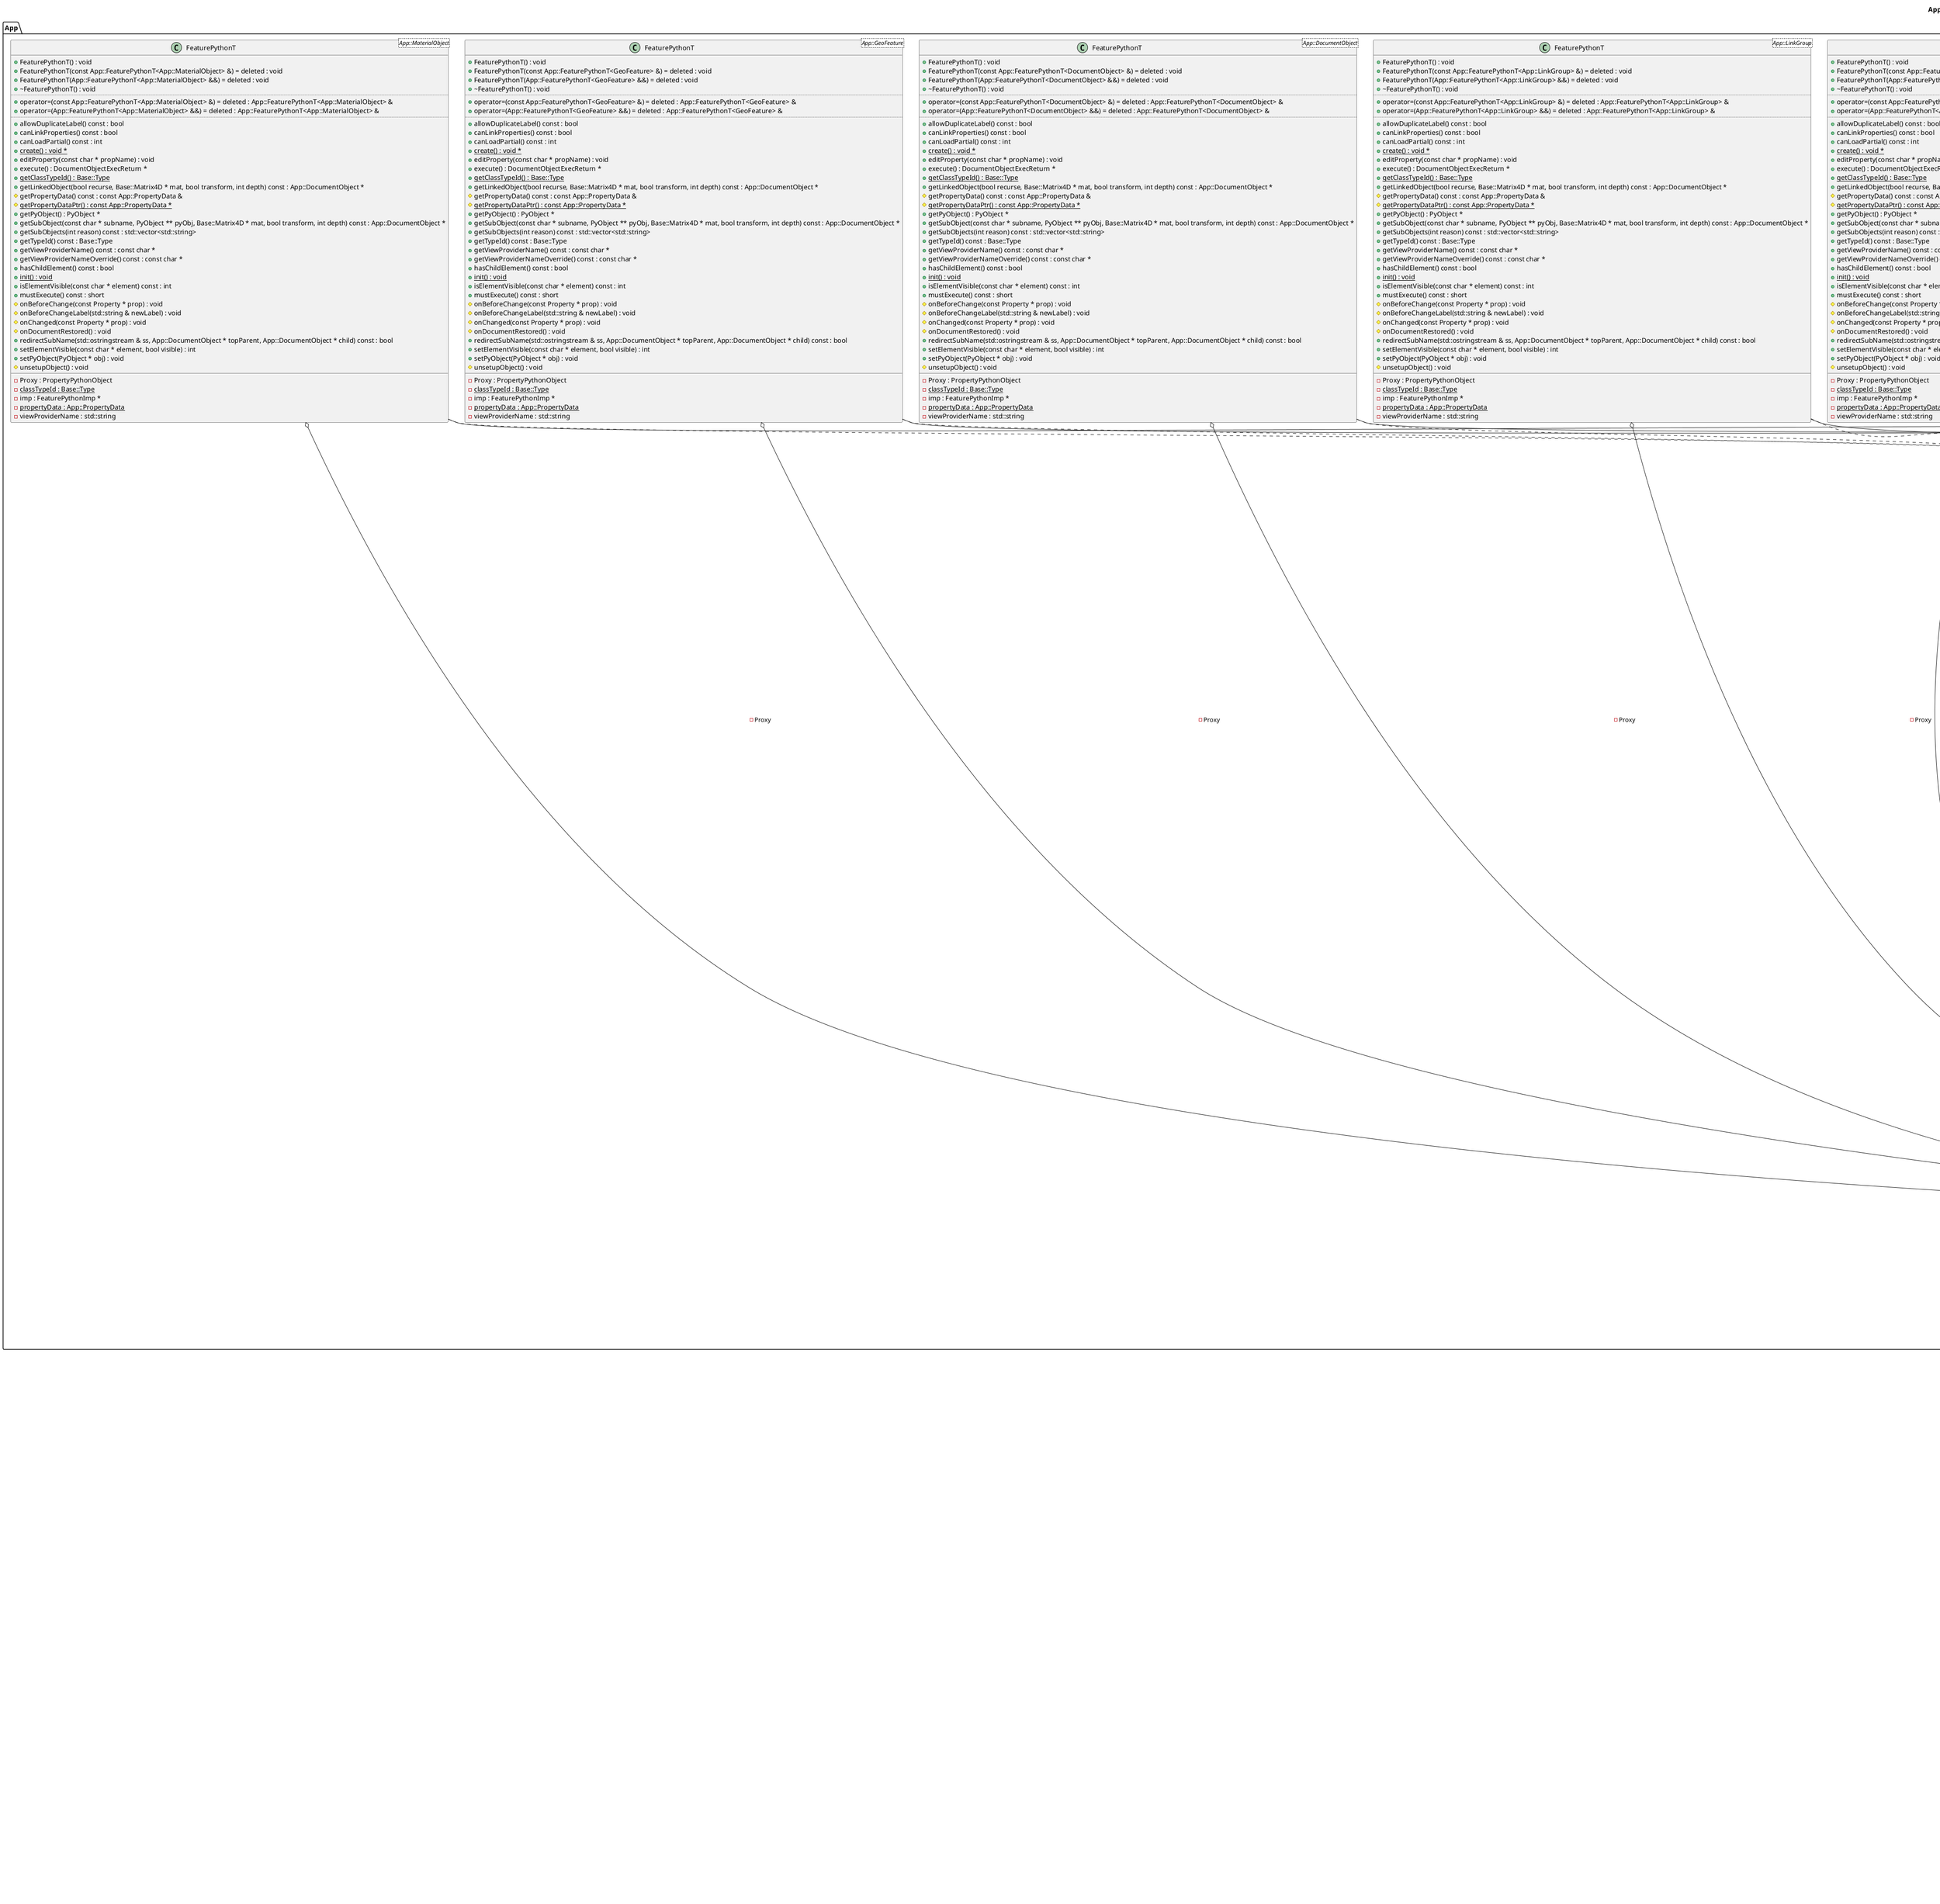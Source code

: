 @startuml
title App::PropertyPythonObject context
package [Base] as C_0005614219575140048477 {
class "Type" as C_0010396699791746075194
class C_0010396699791746075194 [[https://github.com/FreeCAD/FreeCAD/blob/2fcc5317fe3aee96ca73475986a577719fc78e20/src/Base/Type.h#L80{Type}]] {
+Type(const Type & type) = default : void [[[https://github.com/FreeCAD/FreeCAD/blob/2fcc5317fe3aee96ca73475986a577719fc78e20/src/Base/Type.h#L84{Type}]]]
+Type(Type && type) = default : void [[[https://github.com/FreeCAD/FreeCAD/blob/2fcc5317fe3aee96ca73475986a577719fc78e20/src/Base/Type.h#L85{Type}]]]
+Type() = default : void [[[https://github.com/FreeCAD/FreeCAD/blob/2fcc5317fe3aee96ca73475986a577719fc78e20/src/Base/Type.h#L86{Type}]]]
+~Type() = default : void [[[https://github.com/FreeCAD/FreeCAD/blob/2fcc5317fe3aee96ca73475986a577719fc78e20/src/Base/Type.h#L88{~Type}]]]
..
+operator=(const Type & type) constexpr = default : Type & [[[https://github.com/FreeCAD/FreeCAD/blob/2fcc5317fe3aee96ca73475986a577719fc78e20/src/Base/Type.h#L119{operator=}]]]
+operator=(Type && type) constexpr = default : Type & [[[https://github.com/FreeCAD/FreeCAD/blob/2fcc5317fe3aee96ca73475986a577719fc78e20/src/Base/Type.h#L120{operator=}]]]
..
+operator!=(const Type & type) const : bool [[[https://github.com/FreeCAD/FreeCAD/blob/2fcc5317fe3aee96ca73475986a577719fc78e20/src/Base/Type.h#L122{operator!=}]]]
+operator<(const Type & type) const : bool [[[https://github.com/FreeCAD/FreeCAD/blob/2fcc5317fe3aee96ca73475986a577719fc78e20/src/Base/Type.h#L124{operator<}]]]
+operator<=(const Type & type) const : bool [[[https://github.com/FreeCAD/FreeCAD/blob/2fcc5317fe3aee96ca73475986a577719fc78e20/src/Base/Type.h#L125{operator<=}]]]
+operator==(const Type & type) const : bool [[[https://github.com/FreeCAD/FreeCAD/blob/2fcc5317fe3aee96ca73475986a577719fc78e20/src/Base/Type.h#L121{operator==}]]]
+operator>(const Type & type) const : bool [[[https://github.com/FreeCAD/FreeCAD/blob/2fcc5317fe3aee96ca73475986a577719fc78e20/src/Base/Type.h#L127{operator>}]]]
+operator>=(const Type & type) const : bool [[[https://github.com/FreeCAD/FreeCAD/blob/2fcc5317fe3aee96ca73475986a577719fc78e20/src/Base/Type.h#L126{operator>=}]]]
..
{static} +badType() : Type [[[https://github.com/FreeCAD/FreeCAD/blob/2fcc5317fe3aee96ca73475986a577719fc78e20/src/Base/Type.h#L129{badType}]]]
+canInstantiate() const : bool [[[https://github.com/FreeCAD/FreeCAD/blob/2fcc5317fe3aee96ca73475986a577719fc78e20/src/Base/Type.h#L93{canInstantiate}]]]
+createInstance() : void * [[[https://github.com/FreeCAD/FreeCAD/blob/2fcc5317fe3aee96ca73475986a577719fc78e20/src/Base/Type.h#L91{createInstance}]]]
{static} +createInstanceByName(const char * TypeName, bool bLoadModule = false) : void * [[[https://github.com/FreeCAD/FreeCAD/blob/2fcc5317fe3aee96ca73475986a577719fc78e20/src/Base/Type.h#L95{createInstanceByName}]]]
{static} +createType(const Type & parent, const char * name, instantiationMethod method = nullptr) : Type [[[https://github.com/FreeCAD/FreeCAD/blob/2fcc5317fe3aee96ca73475986a577719fc78e20/src/Base/Type.h#L114{createType}]]]
{static} +destruct() : void [[[https://github.com/FreeCAD/FreeCAD/blob/2fcc5317fe3aee96ca73475986a577719fc78e20/src/Base/Type.h#L131{destruct}]]]
{static} +fromKey(unsigned int key) : Type [[[https://github.com/FreeCAD/FreeCAD/blob/2fcc5317fe3aee96ca73475986a577719fc78e20/src/Base/Type.h#L101{fromKey}]]]
{static} +fromName(const char * name) : Type [[[https://github.com/FreeCAD/FreeCAD/blob/2fcc5317fe3aee96ca73475986a577719fc78e20/src/Base/Type.h#L100{fromName}]]]
{static} +getAllDerivedFrom(const Type & type, std::vector<Type> & List) : int [[[https://github.com/FreeCAD/FreeCAD/blob/2fcc5317fe3aee96ca73475986a577719fc78e20/src/Base/Type.h#L106{getAllDerivedFrom}]]]
+getKey() const : unsigned int [[[https://github.com/FreeCAD/FreeCAD/blob/2fcc5317fe3aee96ca73475986a577719fc78e20/src/Base/Type.h#L116{getKey}]]]
{static} +getModuleName(const char * ClassName) : std::string [[[https://github.com/FreeCAD/FreeCAD/blob/2fcc5317fe3aee96ca73475986a577719fc78e20/src/Base/Type.h#L133{getModuleName}]]]
+getName() const : const char * [[[https://github.com/FreeCAD/FreeCAD/blob/2fcc5317fe3aee96ca73475986a577719fc78e20/src/Base/Type.h#L102{getName}]]]
{static} +getNumTypes() : int [[[https://github.com/FreeCAD/FreeCAD/blob/2fcc5317fe3aee96ca73475986a577719fc78e20/src/Base/Type.h#L111{getNumTypes}]]]
+getParent() const : Type [[[https://github.com/FreeCAD/FreeCAD/blob/2fcc5317fe3aee96ca73475986a577719fc78e20/src/Base/Type.h#L103{getParent}]]]
{static} +getTypeIfDerivedFrom(const char * name, const Type & parent, bool bLoadModule = false) : Type [[[https://github.com/FreeCAD/FreeCAD/blob/2fcc5317fe3aee96ca73475986a577719fc78e20/src/Base/Type.h#L109{getTypeIfDerivedFrom}]]]
{static} +importModule(const char * TypeName) : void [[[https://github.com/FreeCAD/FreeCAD/blob/2fcc5317fe3aee96ca73475986a577719fc78e20/src/Base/Type.h#L96{importModule}]]]
{static} +init() : void [[[https://github.com/FreeCAD/FreeCAD/blob/2fcc5317fe3aee96ca73475986a577719fc78e20/src/Base/Type.h#L130{init}]]]
+isBad() const : bool [[[https://github.com/FreeCAD/FreeCAD/blob/2fcc5317fe3aee96ca73475986a577719fc78e20/src/Base/Type.h#L117{isBad}]]]
+isDerivedFrom(const Type & type) const : bool [[[https://github.com/FreeCAD/FreeCAD/blob/2fcc5317fe3aee96ca73475986a577719fc78e20/src/Base/Type.h#L104{isDerivedFrom}]]]
__
-index : unsigned int [[[https://github.com/FreeCAD/FreeCAD/blob/2fcc5317fe3aee96ca73475986a577719fc78e20/src/Base/Type.h#L137{index}]]]
{static} -loadModuleSet : std::set<std::string> [[[https://github.com/FreeCAD/FreeCAD/blob/2fcc5317fe3aee96ca73475986a577719fc78e20/src/Base/Type.h#L141{loadModuleSet}]]]
{static} -typedata : std::vector<TypeData *> [[[https://github.com/FreeCAD/FreeCAD/blob/2fcc5317fe3aee96ca73475986a577719fc78e20/src/Base/Type.h#L140{typedata}]]]
{static} -typemap : std::map<std::string,unsigned int> [[[https://github.com/FreeCAD/FreeCAD/blob/2fcc5317fe3aee96ca73475986a577719fc78e20/src/Base/Type.h#L139{typemap}]]]
}
}
package [Py] as C_0006793471478365930557 {
class "Object" as C_0003519981862413375085
class C_0003519981862413375085 [[https://github.com/FreeCAD/FreeCAD/blob/2fcc5317fe3aee96ca73475986a577719fc78e20/src/CXX/Python3/Objects.hxx#L142{Object}]] {
+Object(PyObject * pyob = Py::_None(), bool owned = false) : void [[[https://github.com/FreeCAD/FreeCAD/blob/2fcc5317fe3aee96ca73475986a577719fc78e20/src/CXX/Python3/Objects.hxx#L174{Object}]]]
+Object(const Object & ob) : void [[[https://github.com/FreeCAD/FreeCAD/blob/2fcc5317fe3aee96ca73475986a577719fc78e20/src/CXX/Python3/Objects.hxx#L185{Object}]]]
+~Object() : void [[[https://github.com/FreeCAD/FreeCAD/blob/2fcc5317fe3aee96ca73475986a577719fc78e20/src/CXX/Python3/Objects.hxx#L208{~Object}]]]
..
+operator=(const Object & rhs) : Object & [[[https://github.com/FreeCAD/FreeCAD/blob/2fcc5317fe3aee96ca73475986a577719fc78e20/src/CXX/Python3/Objects.hxx#L193{operator=}]]]
..
+operator*() const : PyObject * [[[https://github.com/FreeCAD/FreeCAD/blob/2fcc5317fe3aee96ca73475986a577719fc78e20/src/CXX/Python3/Objects.hxx#L214{operator*}]]]
+operator=(PyObject * rhsp) : Object & [[[https://github.com/FreeCAD/FreeCAD/blob/2fcc5317fe3aee96ca73475986a577719fc78e20/src/CXX/Python3/Objects.hxx#L199{operator=}]]]
..
+accepts(PyObject *) const : bool [[[https://github.com/FreeCAD/FreeCAD/blob/2fcc5317fe3aee96ca73475986a577719fc78e20/src/CXX/Python3/Objects.hxx#L246{accepts}]]]
+as_bool() const : bool [[[https://github.com/FreeCAD/FreeCAD/blob/2fcc5317fe3aee96ca73475986a577719fc78e20/src/CXX/Python3/Objects.hxx#L292{as_bool}]]]
+as_string() const : std::string [[[https://github.com/FreeCAD/FreeCAD/blob/2fcc5317fe3aee96ca73475986a577719fc78e20/src/CXX/Python3/Objects.hxx#L261{as_string}]]]
+callMemberFunction(const std::string & function_name, const Tuple & args, const Dict & kw) const : Object [[[https://github.com/FreeCAD/FreeCAD/blob/2fcc5317fe3aee96ca73475986a577719fc78e20/src/CXX/Python3/Objects.hxx#L279{callMemberFunction}]]]
+callMemberFunction(const std::string & function_name, const Tuple & args) const : Object [[[https://github.com/FreeCAD/FreeCAD/blob/2fcc5317fe3aee96ca73475986a577719fc78e20/src/CXX/Python3/Objects.hxx#L278{callMemberFunction}]]]
+callMemberFunction(const std::string & function_name) const : Object [[[https://github.com/FreeCAD/FreeCAD/blob/2fcc5317fe3aee96ca73475986a577719fc78e20/src/CXX/Python3/Objects.hxx#L277{callMemberFunction}]]]
+decrement_reference_count() : void [[[https://github.com/FreeCAD/FreeCAD/blob/2fcc5317fe3aee96ca73475986a577719fc78e20/src/CXX/Python3/Objects.hxx#L225{decrement_reference_count}]]]
+delAttr(const std::string & s) : void [[[https://github.com/FreeCAD/FreeCAD/blob/2fcc5317fe3aee96ca73475986a577719fc78e20/src/CXX/Python3/Objects.hxx#L383{delAttr}]]]
+delItem(const Object & key) : void [[[https://github.com/FreeCAD/FreeCAD/blob/2fcc5317fe3aee96ca73475986a577719fc78e20/src/CXX/Python3/Objects.hxx#L394{delItem}]]]
+dir() const : List [[[https://github.com/FreeCAD/FreeCAD/blob/2fcc5317fe3aee96ca73475986a577719fc78e20/src/CXX/Python3/Objects.hxx#L265{dir}]]]
+getAttr(const std::string & s) const : Object [[[https://github.com/FreeCAD/FreeCAD/blob/2fcc5317fe3aee96ca73475986a577719fc78e20/src/CXX/Python3/Objects.hxx#L272{getAttr}]]]
+getItem(const Object & key) const : Object [[[https://github.com/FreeCAD/FreeCAD/blob/2fcc5317fe3aee96ca73475986a577719fc78e20/src/CXX/Python3/Objects.hxx#L281{getItem}]]]
+hasAttr(const std::string & s) const : bool [[[https://github.com/FreeCAD/FreeCAD/blob/2fcc5317fe3aee96ca73475986a577719fc78e20/src/CXX/Python3/Objects.hxx#L267{hasAttr}]]]
+hashValue() const : Py_hash_t [[[https://github.com/FreeCAD/FreeCAD/blob/2fcc5317fe3aee96ca73475986a577719fc78e20/src/CXX/Python3/Objects.hxx#L286{hashValue}]]]
+increment_reference_count() : void [[[https://github.com/FreeCAD/FreeCAD/blob/2fcc5317fe3aee96ca73475986a577719fc78e20/src/CXX/Python3/Objects.hxx#L220{increment_reference_count}]]]
+is(const Object & other) const : bool [[[https://github.com/FreeCAD/FreeCAD/blob/2fcc5317fe3aee96ca73475986a577719fc78e20/src/CXX/Python3/Objects.hxx#L302{is}]]]
+is(PyObject * pother) const : bool [[[https://github.com/FreeCAD/FreeCAD/blob/2fcc5317fe3aee96ca73475986a577719fc78e20/src/CXX/Python3/Objects.hxx#L297{is}]]]
+isBoolean() const : bool [[[https://github.com/FreeCAD/FreeCAD/blob/2fcc5317fe3aee96ca73475986a577719fc78e20/src/CXX/Python3/Objects.hxx#L369{isBoolean}]]]
+isBytes() const : bool [[[https://github.com/FreeCAD/FreeCAD/blob/2fcc5317fe3aee96ca73475986a577719fc78e20/src/CXX/Python3/Objects.hxx#L364{isBytes}]]]
+isCallable() const : bool [[[https://github.com/FreeCAD/FreeCAD/blob/2fcc5317fe3aee96ca73475986a577719fc78e20/src/CXX/Python3/Objects.hxx#L317{isCallable}]]]
+isDict() const : bool [[[https://github.com/FreeCAD/FreeCAD/blob/2fcc5317fe3aee96ca73475986a577719fc78e20/src/CXX/Python3/Objects.hxx#L322{isDict}]]]
+isList() const : bool [[[https://github.com/FreeCAD/FreeCAD/blob/2fcc5317fe3aee96ca73475986a577719fc78e20/src/CXX/Python3/Objects.hxx#L327{isList}]]]
+isMapping() const : bool [[[https://github.com/FreeCAD/FreeCAD/blob/2fcc5317fe3aee96ca73475986a577719fc78e20/src/CXX/Python3/Objects.hxx#L332{isMapping}]]]
+isNone() const : bool [[[https://github.com/FreeCAD/FreeCAD/blob/2fcc5317fe3aee96ca73475986a577719fc78e20/src/CXX/Python3/Objects.hxx#L312{isNone}]]]
+isNull() const : bool [[[https://github.com/FreeCAD/FreeCAD/blob/2fcc5317fe3aee96ca73475986a577719fc78e20/src/CXX/Python3/Objects.hxx#L307{isNull}]]]
+isNumeric() const : bool [[[https://github.com/FreeCAD/FreeCAD/blob/2fcc5317fe3aee96ca73475986a577719fc78e20/src/CXX/Python3/Objects.hxx#L337{isNumeric}]]]
+isSequence() const : bool [[[https://github.com/FreeCAD/FreeCAD/blob/2fcc5317fe3aee96ca73475986a577719fc78e20/src/CXX/Python3/Objects.hxx#L342{isSequence}]]]
+isString() const : bool [[[https://github.com/FreeCAD/FreeCAD/blob/2fcc5317fe3aee96ca73475986a577719fc78e20/src/CXX/Python3/Objects.hxx#L359{isString}]]]
+isTrue() const : bool [[[https://github.com/FreeCAD/FreeCAD/blob/2fcc5317fe3aee96ca73475986a577719fc78e20/src/CXX/Python3/Objects.hxx#L347{isTrue}]]]
+isTuple() const : bool [[[https://github.com/FreeCAD/FreeCAD/blob/2fcc5317fe3aee96ca73475986a577719fc78e20/src/CXX/Python3/Objects.hxx#L354{isTuple}]]]
+isType(const Type & t) const : bool [[[https://github.com/FreeCAD/FreeCAD/blob/2fcc5317fe3aee96ca73475986a577719fc78e20/src/CXX/Python3/Objects.hxx#L352{isType}]]]
+ptr() const : PyObject * [[[https://github.com/FreeCAD/FreeCAD/blob/2fcc5317fe3aee96ca73475986a577719fc78e20/src/CXX/Python3/Objects.hxx#L236{ptr}]]]
+reference_count() const : Py_ssize_t [[[https://github.com/FreeCAD/FreeCAD/blob/2fcc5317fe3aee96ca73475986a577719fc78e20/src/CXX/Python3/Objects.hxx#L252{reference_count}]]]
#release() : void [[[https://github.com/FreeCAD/FreeCAD/blob/2fcc5317fe3aee96ca73475986a577719fc78e20/src/CXX/Python3/Objects.hxx#L164{release}]]]
+repr() const : String [[[https://github.com/FreeCAD/FreeCAD/blob/2fcc5317fe3aee96ca73475986a577719fc78e20/src/CXX/Python3/Objects.hxx#L263{repr}]]]
#set(PyObject * pyob, bool owned = false) : void [[[https://github.com/FreeCAD/FreeCAD/blob/2fcc5317fe3aee96ca73475986a577719fc78e20/src/CXX/Python3/Objects.hxx#L153{set}]]]
+setAttr(const std::string & s, const Object & value) : void [[[https://github.com/FreeCAD/FreeCAD/blob/2fcc5317fe3aee96ca73475986a577719fc78e20/src/CXX/Python3/Objects.hxx#L375{setAttr}]]]
+str() const : String [[[https://github.com/FreeCAD/FreeCAD/blob/2fcc5317fe3aee96ca73475986a577719fc78e20/src/CXX/Python3/Objects.hxx#L259{str}]]]
+type() const : Type [[[https://github.com/FreeCAD/FreeCAD/blob/2fcc5317fe3aee96ca73475986a577719fc78e20/src/CXX/Python3/Objects.hxx#L257{type}]]]
#validate() : void [[[https://github.com/FreeCAD/FreeCAD/blob/2fcc5317fe3aee96ca73475986a577719fc78e20/src/CXX/Python3/Objects.hxx#L170{validate}]]]
__
-p : PyObject * [[[https://github.com/FreeCAD/FreeCAD/blob/2fcc5317fe3aee96ca73475986a577719fc78e20/src/CXX/Python3/Objects.hxx#L150{p}]]]
}
}
package [App] as C_0018282610363821501524 {
abstract "Property" as C_0010695310204690954695
abstract C_0010695310204690954695 [[https://github.com/FreeCAD/FreeCAD/blob/2fcc5317fe3aee96ca73475986a577719fc78e20/src/App/Property.h#L55{Property}]] {
+Property() : void [[[https://github.com/FreeCAD/FreeCAD/blob/2fcc5317fe3aee96ca73475986a577719fc78e20/src/App/Property.h#L104{Property}]]]
+Property(const Property &) = deleted : void [[[https://github.com/FreeCAD/FreeCAD/blob/2fcc5317fe3aee96ca73475986a577719fc78e20/src/App/Property.h#L297{Property}]]]
+~Property() : void [[[https://github.com/FreeCAD/FreeCAD/blob/2fcc5317fe3aee96ca73475986a577719fc78e20/src/App/Property.h#L105{~Property}]]]
..
+operator=(const Property &) = deleted : Property & [[[https://github.com/FreeCAD/FreeCAD/blob/2fcc5317fe3aee96ca73475986a577719fc78e20/src/App/Property.h#L298{operator=}]]]
..
{abstract} +Copy() const = 0 : Property * [[[https://github.com/FreeCAD/FreeCAD/blob/2fcc5317fe3aee96ca73475986a577719fc78e20/src/App/Property.h#L243{Copy}]]]
{abstract} +Paste(const Property & from) = 0 : void [[[https://github.com/FreeCAD/FreeCAD/blob/2fcc5317fe3aee96ca73475986a577719fc78e20/src/App/Property.h#L245{Paste}]]]
+aboutToSetChildValue(Property &) : void [[[https://github.com/FreeCAD/FreeCAD/blob/2fcc5317fe3aee96ca73475986a577719fc78e20/src/App/Property.h#L250{aboutToSetChildValue}]]]
#aboutToSetValue() : void [[[https://github.com/FreeCAD/FreeCAD/blob/2fcc5317fe3aee96ca73475986a577719fc78e20/src/App/Property.h#L287{aboutToSetValue}]]]
+afterRestore() : void [[[https://github.com/FreeCAD/FreeCAD/blob/2fcc5317fe3aee96ca73475986a577719fc78e20/src/App/Property.h#L193{afterRestore}]]]
+beforeSave() const : void [[[https://github.com/FreeCAD/FreeCAD/blob/2fcc5317fe3aee96ca73475986a577719fc78e20/src/App/Property.h#L265{beforeSave}]]]
+canonicalPath(const App::ObjectIdentifier & p) const : App::ObjectIdentifier [[[https://github.com/FreeCAD/FreeCAD/blob/2fcc5317fe3aee96ca73475986a577719fc78e20/src/App/Property.h#L168{canonicalPath}]]]
{static} +create() : void * [[[https://github.com/FreeCAD/FreeCAD/blob/2fcc5317fe3aee96ca73475986a577719fc78e20/src/Base/BaseClass.h#L52{create}]]]
{static} +destroy(Property * p) : void [[[https://github.com/FreeCAD/FreeCAD/blob/2fcc5317fe3aee96ca73475986a577719fc78e20/src/App/Property.h#L108{destroy}]]]
{static} +getClassTypeId() : Base::Type [[[https://github.com/FreeCAD/FreeCAD/blob/2fcc5317fe3aee96ca73475986a577719fc78e20/src/Base/BaseClass.h#L49{getClassTypeId}]]]
+getContainer() const : PropertyContainer * [[[https://github.com/FreeCAD/FreeCAD/blob/2fcc5317fe3aee96ca73475986a577719fc78e20/src/App/Property.h#L154{getContainer}]]]
+getDocumentation() const : const char * [[[https://github.com/FreeCAD/FreeCAD/blob/2fcc5317fe3aee96ca73475986a577719fc78e20/src/App/Property.h#L148{getDocumentation}]]]
+getEditorName() const : const char * [[[https://github.com/FreeCAD/FreeCAD/blob/2fcc5317fe3aee96ca73475986a577719fc78e20/src/App/Property.h#L139{getEditorName}]]]
#getFileName(const char * postfix = 0, const char * prefix = 0) const : std::string [[[https://github.com/FreeCAD/FreeCAD/blob/2fcc5317fe3aee96ca73475986a577719fc78e20/src/App/Property.h#L293{getFileName}]]]
+getFullName() const : std::string [[[https://github.com/FreeCAD/FreeCAD/blob/2fcc5317fe3aee96ca73475986a577719fc78e20/src/App/Property.h#L136{getFullName}]]]
+getGroup() const : const char * [[[https://github.com/FreeCAD/FreeCAD/blob/2fcc5317fe3aee96ca73475986a577719fc78e20/src/App/Property.h#L145{getGroup}]]]
+getID() const : int64_t [[[https://github.com/FreeCAD/FreeCAD/blob/2fcc5317fe3aee96ca73475986a577719fc78e20/src/App/Property.h#L263{getID}]]]
+getMemSize() const : unsigned int [[[https://github.com/FreeCAD/FreeCAD/blob/2fcc5317fe3aee96ca73475986a577719fc78e20/src/App/Property.h#L116{getMemSize}]]]
+getName() const : const char * [[[https://github.com/FreeCAD/FreeCAD/blob/2fcc5317fe3aee96ca73475986a577719fc78e20/src/App/Property.h#L125{getName}]]]
+getPathValue(const App::ObjectIdentifier & path) const : const boost::any [[[https://github.com/FreeCAD/FreeCAD/blob/2fcc5317fe3aee96ca73475986a577719fc78e20/src/App/Property.h#L160{getPathValue}]]]
+getPaths(std::vector<App::ObjectIdentifier> & paths) const : void [[[https://github.com/FreeCAD/FreeCAD/blob/2fcc5317fe3aee96ca73475986a577719fc78e20/src/App/Property.h#L171{getPaths}]]]
+getPyPathValue(const App::ObjectIdentifier &, Py::Object &) const : bool [[[https://github.com/FreeCAD/FreeCAD/blob/2fcc5317fe3aee96ca73475986a577719fc78e20/src/App/Property.h#L163{getPyPathValue}]]]
+getStatus() const : unsigned long [[[https://github.com/FreeCAD/FreeCAD/blob/2fcc5317fe3aee96ca73475986a577719fc78e20/src/App/Property.h#L218{getStatus}]]]
+getType() const : short [[[https://github.com/FreeCAD/FreeCAD/blob/2fcc5317fe3aee96ca73475986a577719fc78e20/src/App/Property.h#L142{getType}]]]
+getTypeId() const : Base::Type [[[https://github.com/FreeCAD/FreeCAD/blob/2fcc5317fe3aee96ca73475986a577719fc78e20/src/Base/BaseClass.h#L50{getTypeId}]]]
+hasName() const : bool [[[https://github.com/FreeCAD/FreeCAD/blob/2fcc5317fe3aee96ca73475986a577719fc78e20/src/App/Property.h#L129{hasName}]]]
+hasSetChildValue(Property &) : void [[[https://github.com/FreeCAD/FreeCAD/blob/2fcc5317fe3aee96ca73475986a577719fc78e20/src/App/Property.h#L248{hasSetChildValue}]]]
#hasSetValue() : void [[[https://github.com/FreeCAD/FreeCAD/blob/2fcc5317fe3aee96ca73475986a577719fc78e20/src/App/Property.h#L285{hasSetValue}]]]
{static} +init() : void [[[https://github.com/FreeCAD/FreeCAD/blob/2fcc5317fe3aee96ca73475986a577719fc78e20/src/Base/BaseClass.h#L51{init}]]]
+isReadOnly() const : bool [[[https://github.com/FreeCAD/FreeCAD/blob/2fcc5317fe3aee96ca73475986a577719fc78e20/src/App/Property.h#L228{isReadOnly}]]]
+isSame(const Property & other) const : bool [[[https://github.com/FreeCAD/FreeCAD/blob/2fcc5317fe3aee96ca73475986a577719fc78e20/src/App/Property.h#L253{isSame}]]]
+isSinglePrecision() const : bool [[[https://github.com/FreeCAD/FreeCAD/blob/2fcc5317fe3aee96ca73475986a577719fc78e20/src/App/Property.h#L237{isSinglePrecision}]]]
+isTouched() const : bool [[[https://github.com/FreeCAD/FreeCAD/blob/2fcc5317fe3aee96ca73475986a577719fc78e20/src/App/Property.h#L210{isTouched}]]]
{static} +isValidName(const char * name) : bool [[[https://github.com/FreeCAD/FreeCAD/blob/2fcc5317fe3aee96ca73475986a577719fc78e20/src/App/Property.h#L134{isValidName}]]]
+onContainerRestored() : void [[[https://github.com/FreeCAD/FreeCAD/blob/2fcc5317fe3aee96ca73475986a577719fc78e20/src/App/Property.h#L202{onContainerRestored}]]]
+purgeTouched() : void [[[https://github.com/FreeCAD/FreeCAD/blob/2fcc5317fe3aee96ca73475986a577719fc78e20/src/App/Property.h#L214{purgeTouched}]]]
+setContainer(PropertyContainer * Father) : void [[[https://github.com/FreeCAD/FreeCAD/blob/2fcc5317fe3aee96ca73475986a577719fc78e20/src/App/Property.h#L151{setContainer}]]]
+setPathValue(const App::ObjectIdentifier & path, const boost::any & value) : void [[[https://github.com/FreeCAD/FreeCAD/blob/2fcc5317fe3aee96ca73475986a577719fc78e20/src/App/Property.h#L157{setPathValue}]]]
+setReadOnly(bool readOnly) : void [[[https://github.com/FreeCAD/FreeCAD/blob/2fcc5317fe3aee96ca73475986a577719fc78e20/src/App/Property.h#L227{setReadOnly}]]]
+setSinglePrecision(bool single) : void [[[https://github.com/FreeCAD/FreeCAD/blob/2fcc5317fe3aee96ca73475986a577719fc78e20/src/App/Property.h#L233{setSinglePrecision}]]]
+setStatus(Status pos, bool on) : void [[[https://github.com/FreeCAD/FreeCAD/blob/2fcc5317fe3aee96ca73475986a577719fc78e20/src/App/Property.h#L224{setStatus}]]]
+setStatusValue(unsigned long status) : void [[[https://github.com/FreeCAD/FreeCAD/blob/2fcc5317fe3aee96ca73475986a577719fc78e20/src/App/Property.h#L225{setStatusValue}]]]
-syncType(unsigned int type) : void [[[https://github.com/FreeCAD/FreeCAD/blob/2fcc5317fe3aee96ca73475986a577719fc78e20/src/App/Property.h#L302{syncType}]]]
+testStatus(Status pos) const : bool [[[https://github.com/FreeCAD/FreeCAD/blob/2fcc5317fe3aee96ca73475986a577719fc78e20/src/App/Property.h#L221{testStatus}]]]
+touch() : void [[[https://github.com/FreeCAD/FreeCAD/blob/2fcc5317fe3aee96ca73475986a577719fc78e20/src/App/Property.h#L208{touch}]]]
#verifyPath(const App::ObjectIdentifier & p) const : void [[[https://github.com/FreeCAD/FreeCAD/blob/2fcc5317fe3aee96ca73475986a577719fc78e20/src/App/Property.h#L290{verifyPath}]]]
__
#StatusBits : std::bitset<32> [[[https://github.com/FreeCAD/FreeCAD/blob/2fcc5317fe3aee96ca73475986a577719fc78e20/src/App/Property.h#L281{StatusBits}]]]
-_id : int64_t [[[https://github.com/FreeCAD/FreeCAD/blob/2fcc5317fe3aee96ca73475986a577719fc78e20/src/App/Property.h#L307{_id}]]]
{static} -classTypeId : Base::Type [[[https://github.com/FreeCAD/FreeCAD/blob/2fcc5317fe3aee96ca73475986a577719fc78e20/src/Base/BaseClass.h#L55{classTypeId}]]]
-father : PropertyContainer * [[[https://github.com/FreeCAD/FreeCAD/blob/2fcc5317fe3aee96ca73475986a577719fc78e20/src/App/Property.h#L305{father}]]]
-myName : const char * [[[https://github.com/FreeCAD/FreeCAD/blob/2fcc5317fe3aee96ca73475986a577719fc78e20/src/App/Property.h#L306{myName}]]]
+signalChanged : boost::signals2::signal<void (const App::Property &)> [[[https://github.com/FreeCAD/FreeCAD/blob/2fcc5317fe3aee96ca73475986a577719fc78e20/src/App/Property.h#L310{signalChanged}]]]
}
class "PropertyPythonObject" as C_0010073763032840863061
class C_0010073763032840863061 [[https://github.com/FreeCAD/FreeCAD/blob/2fcc5317fe3aee96ca73475986a577719fc78e20/src/App/PropertyPythonObject.h#L45{PropertyPythonObject}]] {
+PropertyPythonObject() : void [[[https://github.com/FreeCAD/FreeCAD/blob/2fcc5317fe3aee96ca73475986a577719fc78e20/src/App/PropertyPythonObject.h#L50{PropertyPythonObject}]]]
+~PropertyPythonObject() : void [[[https://github.com/FreeCAD/FreeCAD/blob/2fcc5317fe3aee96ca73475986a577719fc78e20/src/App/PropertyPythonObject.h#L51{~PropertyPythonObject}]]]
..
+Copy() const : Property * [[[https://github.com/FreeCAD/FreeCAD/blob/2fcc5317fe3aee96ca73475986a577719fc78e20/src/App/PropertyPythonObject.h#L67{Copy}]]]
+Paste(const Property & from) : void [[[https://github.com/FreeCAD/FreeCAD/blob/2fcc5317fe3aee96ca73475986a577719fc78e20/src/App/PropertyPythonObject.h#L68{Paste}]]]
+Restore(Base::XMLReader & reader) : void [[[https://github.com/FreeCAD/FreeCAD/blob/2fcc5317fe3aee96ca73475986a577719fc78e20/src/App/PropertyPythonObject.h#L62{Restore}]]]
+RestoreDocFile(Base::Reader & reader) : void [[[https://github.com/FreeCAD/FreeCAD/blob/2fcc5317fe3aee96ca73475986a577719fc78e20/src/App/PropertyPythonObject.h#L64{RestoreDocFile}]]]
+Save(Base::Writer & writer) const : void [[[https://github.com/FreeCAD/FreeCAD/blob/2fcc5317fe3aee96ca73475986a577719fc78e20/src/App/PropertyPythonObject.h#L60{Save}]]]
+SaveDocFile(Base::Writer & writer) const : void [[[https://github.com/FreeCAD/FreeCAD/blob/2fcc5317fe3aee96ca73475986a577719fc78e20/src/App/PropertyPythonObject.h#L63{SaveDocFile}]]]
{static} +create() : void * [[[https://github.com/FreeCAD/FreeCAD/blob/2fcc5317fe3aee96ca73475986a577719fc78e20/src/Base/BaseClass.h#L52{create}]]]
-decodeValue(const std::string & str) const : std::string [[[https://github.com/FreeCAD/FreeCAD/blob/2fcc5317fe3aee96ca73475986a577719fc78e20/src/App/PropertyPythonObject.h#L77{decodeValue}]]]
-encodeValue(const std::string & str) const : std::string [[[https://github.com/FreeCAD/FreeCAD/blob/2fcc5317fe3aee96ca73475986a577719fc78e20/src/App/PropertyPythonObject.h#L76{encodeValue}]]]
+fromString(const std::string &) : void [[[https://github.com/FreeCAD/FreeCAD/blob/2fcc5317fe3aee96ca73475986a577719fc78e20/src/App/PropertyPythonObject.h#L71{fromString}]]]
{static} +getClassTypeId() : Base::Type [[[https://github.com/FreeCAD/FreeCAD/blob/2fcc5317fe3aee96ca73475986a577719fc78e20/src/Base/BaseClass.h#L49{getClassTypeId}]]]
+getMemSize() const : unsigned int [[[https://github.com/FreeCAD/FreeCAD/blob/2fcc5317fe3aee96ca73475986a577719fc78e20/src/App/PropertyPythonObject.h#L66{getMemSize}]]]
+getPyObject() : PyObject * [[[https://github.com/FreeCAD/FreeCAD/blob/2fcc5317fe3aee96ca73475986a577719fc78e20/src/App/PropertyPythonObject.h#L56{getPyObject}]]]
+getTypeId() const : Base::Type [[[https://github.com/FreeCAD/FreeCAD/blob/2fcc5317fe3aee96ca73475986a577719fc78e20/src/Base/BaseClass.h#L50{getTypeId}]]]
+getValue() const : Py::Object [[[https://github.com/FreeCAD/FreeCAD/blob/2fcc5317fe3aee96ca73475986a577719fc78e20/src/App/PropertyPythonObject.h#L54{getValue}]]]
{static} +init() : void [[[https://github.com/FreeCAD/FreeCAD/blob/2fcc5317fe3aee96ca73475986a577719fc78e20/src/Base/BaseClass.h#L51{init}]]]
-loadPickle(const std::string & str) : void [[[https://github.com/FreeCAD/FreeCAD/blob/2fcc5317fe3aee96ca73475986a577719fc78e20/src/App/PropertyPythonObject.h#L78{loadPickle}]]]
-restoreObject(Base::XMLReader & reader) : void [[[https://github.com/FreeCAD/FreeCAD/blob/2fcc5317fe3aee96ca73475986a577719fc78e20/src/App/PropertyPythonObject.h#L75{restoreObject}]]]
-saveObject(Base::Writer & writer) const : void [[[https://github.com/FreeCAD/FreeCAD/blob/2fcc5317fe3aee96ca73475986a577719fc78e20/src/App/PropertyPythonObject.h#L74{saveObject}]]]
+setPyObject(PyObject *) : void [[[https://github.com/FreeCAD/FreeCAD/blob/2fcc5317fe3aee96ca73475986a577719fc78e20/src/App/PropertyPythonObject.h#L57{setPyObject}]]]
+setValue(Py::Object) : void [[[https://github.com/FreeCAD/FreeCAD/blob/2fcc5317fe3aee96ca73475986a577719fc78e20/src/App/PropertyPythonObject.h#L53{setValue}]]]
+toString() const : std::string [[[https://github.com/FreeCAD/FreeCAD/blob/2fcc5317fe3aee96ca73475986a577719fc78e20/src/App/PropertyPythonObject.h#L70{toString}]]]
__
{static} -classTypeId : Base::Type [[[https://github.com/FreeCAD/FreeCAD/blob/2fcc5317fe3aee96ca73475986a577719fc78e20/src/Base/BaseClass.h#L55{classTypeId}]]]
-object : Py::Object [[[https://github.com/FreeCAD/FreeCAD/blob/2fcc5317fe3aee96ca73475986a577719fc78e20/src/App/PropertyPythonObject.h#L79{object}]]]
}
class "FeaturePythonT<FeatureT>" as C_0005373446928078094196
class C_0005373446928078094196 [[https://github.com/FreeCAD/FreeCAD/blob/2fcc5317fe3aee96ca73475986a577719fc78e20/src/App/FeaturePython.h#L168{FeaturePythonT}]] {
+FeaturePythonT() : void [[[https://github.com/FreeCAD/FreeCAD/blob/2fcc5317fe3aee96ca73475986a577719fc78e20/src/App/FeaturePython.h#L173{FeaturePythonT}]]]
+FeaturePythonT(const FeaturePythonT<FeatureT> &) = deleted : void [[[https://github.com/FreeCAD/FreeCAD/blob/2fcc5317fe3aee96ca73475986a577719fc78e20/src/App/FeaturePython.h#L351{FeaturePythonT}]]]
+FeaturePythonT(FeaturePythonT<FeatureT> &&) = deleted : void [[[https://github.com/FreeCAD/FreeCAD/blob/2fcc5317fe3aee96ca73475986a577719fc78e20/src/App/FeaturePython.h#L352{FeaturePythonT}]]]
+~FeaturePythonT() : void [[[https://github.com/FreeCAD/FreeCAD/blob/2fcc5317fe3aee96ca73475986a577719fc78e20/src/App/FeaturePython.h#L178{~FeaturePythonT}]]]
..
+operator=(const FeaturePythonT<FeatureT> &) = deleted : FeaturePythonT<FeatureT> & [[[https://github.com/FreeCAD/FreeCAD/blob/2fcc5317fe3aee96ca73475986a577719fc78e20/src/App/FeaturePython.h#L353{operator=}]]]
+operator=(FeaturePythonT<FeatureT> &&) = deleted : FeaturePythonT<FeatureT> & [[[https://github.com/FreeCAD/FreeCAD/blob/2fcc5317fe3aee96ca73475986a577719fc78e20/src/App/FeaturePython.h#L354{operator=}]]]
..
+allowDuplicateLabel() const : bool [[[https://github.com/FreeCAD/FreeCAD/blob/2fcc5317fe3aee96ca73475986a577719fc78e20/src/App/FeaturePython.h#L276{allowDuplicateLabel}]]]
+canLinkProperties() const : bool [[[https://github.com/FreeCAD/FreeCAD/blob/2fcc5317fe3aee96ca73475986a577719fc78e20/src/App/FeaturePython.h#L265{canLinkProperties}]]]
+canLoadPartial() const : int [[[https://github.com/FreeCAD/FreeCAD/blob/2fcc5317fe3aee96ca73475986a577719fc78e20/src/App/FeaturePython.h#L300{canLoadPartial}]]]
{static} +create() : void * [[[https://github.com/FreeCAD/FreeCAD/blob/2fcc5317fe3aee96ca73475986a577719fc78e20/src/Base/BaseClass.h#L52{create}]]]
+editProperty(const char * propName) : void [[[https://github.com/FreeCAD/FreeCAD/blob/2fcc5317fe3aee96ca73475986a577719fc78e20/src/App/FeaturePython.h#L307{editProperty}]]]
+execute() : DocumentObjectExecReturn * [[[https://github.com/FreeCAD/FreeCAD/blob/2fcc5317fe3aee96ca73475986a577719fc78e20/src/App/FeaturePython.h#L192{execute}]]]
{static} +getClassTypeId() : Base::Type [[[https://github.com/FreeCAD/FreeCAD/blob/2fcc5317fe3aee96ca73475986a577719fc78e20/src/Base/BaseClass.h#L49{getClassTypeId}]]]
+getLinkedObject(bool recurse, Base::Matrix4D * mat, bool transform, int depth) const : App::DocumentObject * [[[https://github.com/FreeCAD/FreeCAD/blob/2fcc5317fe3aee96ca73475986a577719fc78e20/src/App/FeaturePython.h#L230{getLinkedObject}]]]
#getPropertyData() const : const App::PropertyData & [[[https://github.com/FreeCAD/FreeCAD/blob/2fcc5317fe3aee96ca73475986a577719fc78e20/src/App/PropertyContainer.h#L307{getPropertyData}]]]
{static} #getPropertyDataPtr() : const App::PropertyData * [[[https://github.com/FreeCAD/FreeCAD/blob/2fcc5317fe3aee96ca73475986a577719fc78e20/src/App/PropertyContainer.h#L306{getPropertyDataPtr}]]]
+getPyObject() : PyObject * [[[https://github.com/FreeCAD/FreeCAD/blob/2fcc5317fe3aee96ca73475986a577719fc78e20/src/App/FeaturePython.h#L312{getPyObject}]]]
+getSubObject(const char * subname, PyObject ** pyObj, Base::Matrix4D * mat, bool transform, int depth) const : App::DocumentObject * [[[https://github.com/FreeCAD/FreeCAD/blob/2fcc5317fe3aee96ca73475986a577719fc78e20/src/App/FeaturePython.h#L214{getSubObject}]]]
+getSubObjects(int reason = 0) const : std::vector<std::string> [[[https://github.com/FreeCAD/FreeCAD/blob/2fcc5317fe3aee96ca73475986a577719fc78e20/src/App/FeaturePython.h#L223{getSubObjects}]]]
+getTypeId() const : Base::Type [[[https://github.com/FreeCAD/FreeCAD/blob/2fcc5317fe3aee96ca73475986a577719fc78e20/src/Base/BaseClass.h#L50{getTypeId}]]]
+getViewProviderName() const : const char * [[[https://github.com/FreeCAD/FreeCAD/blob/2fcc5317fe3aee96ca73475986a577719fc78e20/src/App/FeaturePython.h#L210{getViewProviderName}]]]
+getViewProviderNameOverride() const : const char * [[[https://github.com/FreeCAD/FreeCAD/blob/2fcc5317fe3aee96ca73475986a577719fc78e20/src/App/FeaturePython.h#L203{getViewProviderNameOverride}]]]
+hasChildElement() const : bool [[[https://github.com/FreeCAD/FreeCAD/blob/2fcc5317fe3aee96ca73475986a577719fc78e20/src/App/FeaturePython.h#L240{hasChildElement}]]]
{static} +init() : void [[[https://github.com/FreeCAD/FreeCAD/blob/2fcc5317fe3aee96ca73475986a577719fc78e20/src/Base/BaseClass.h#L51{init}]]]
+isElementVisible(const char * element) const : int [[[https://github.com/FreeCAD/FreeCAD/blob/2fcc5317fe3aee96ca73475986a577719fc78e20/src/App/FeaturePython.h#L251{isElementVisible}]]]
+mustExecute() const : short [[[https://github.com/FreeCAD/FreeCAD/blob/2fcc5317fe3aee96ca73475986a577719fc78e20/src/App/FeaturePython.h#L184{mustExecute}]]]
#onBeforeChange(const Property * prop) : void [[[https://github.com/FreeCAD/FreeCAD/blob/2fcc5317fe3aee96ca73475986a577719fc78e20/src/App/FeaturePython.h#L327{onBeforeChange}]]]
#onBeforeChangeLabel(std::string & newLabel) : void [[[https://github.com/FreeCAD/FreeCAD/blob/2fcc5317fe3aee96ca73475986a577719fc78e20/src/App/FeaturePython.h#L331{onBeforeChangeLabel}]]]
#onChanged(const Property * prop) : void [[[https://github.com/FreeCAD/FreeCAD/blob/2fcc5317fe3aee96ca73475986a577719fc78e20/src/App/FeaturePython.h#L335{onChanged}]]]
#onDocumentRestored() : void [[[https://github.com/FreeCAD/FreeCAD/blob/2fcc5317fe3aee96ca73475986a577719fc78e20/src/App/FeaturePython.h#L341{onDocumentRestored}]]]
+redirectSubName(std::ostringstream & ss, App::DocumentObject * topParent, App::DocumentObject * child) const : bool [[[https://github.com/FreeCAD/FreeCAD/blob/2fcc5317fe3aee96ca73475986a577719fc78e20/src/App/FeaturePython.h#L287{redirectSubName}]]]
+setElementVisible(const char * element, bool visible) : int [[[https://github.com/FreeCAD/FreeCAD/blob/2fcc5317fe3aee96ca73475986a577719fc78e20/src/App/FeaturePython.h#L258{setElementVisible}]]]
+setPyObject(PyObject * obj) : void [[[https://github.com/FreeCAD/FreeCAD/blob/2fcc5317fe3aee96ca73475986a577719fc78e20/src/App/FeaturePython.h#L319{setPyObject}]]]
#unsetupObject() : void [[[https://github.com/FreeCAD/FreeCAD/blob/2fcc5317fe3aee96ca73475986a577719fc78e20/src/App/FeaturePython.h#L345{unsetupObject}]]]
__
-Proxy : PropertyPythonObject [[[https://github.com/FreeCAD/FreeCAD/blob/2fcc5317fe3aee96ca73475986a577719fc78e20/src/App/FeaturePython.h#L358{Proxy}]]]
{static} -classTypeId : Base::Type [[[https://github.com/FreeCAD/FreeCAD/blob/2fcc5317fe3aee96ca73475986a577719fc78e20/src/Base/BaseClass.h#L55{classTypeId}]]]
-imp : FeaturePythonImp * [[[https://github.com/FreeCAD/FreeCAD/blob/2fcc5317fe3aee96ca73475986a577719fc78e20/src/App/FeaturePython.h#L357{imp}]]]
{static} -propertyData : App::PropertyData [[[https://github.com/FreeCAD/FreeCAD/blob/2fcc5317fe3aee96ca73475986a577719fc78e20/src/App/PropertyContainer.h#L309{propertyData}]]]
-viewProviderName : std::string [[[https://github.com/FreeCAD/FreeCAD/blob/2fcc5317fe3aee96ca73475986a577719fc78e20/src/App/FeaturePython.h#L359{viewProviderName}]]]
}
class "FeaturePythonT<App::DocumentObjectGroup>" as C_0007892186432091355536
class C_0007892186432091355536 [[https://github.com/FreeCAD/FreeCAD/blob/2fcc5317fe3aee96ca73475986a577719fc78e20/src/App/DocumentObjectGroup.cpp#L71{FeaturePythonT}]] {
+FeaturePythonT() : void [[[https://github.com/FreeCAD/FreeCAD/blob/2fcc5317fe3aee96ca73475986a577719fc78e20/src/App/FeaturePython.h#L173{FeaturePythonT}]]]
+FeaturePythonT(const App::FeaturePythonT<App::DocumentObjectGroup> &) = deleted : void [[[https://github.com/FreeCAD/FreeCAD/blob/2fcc5317fe3aee96ca73475986a577719fc78e20/src/App/FeaturePython.h#L351{FeaturePythonT}]]]
+FeaturePythonT(App::FeaturePythonT<App::DocumentObjectGroup> &&) = deleted : void [[[https://github.com/FreeCAD/FreeCAD/blob/2fcc5317fe3aee96ca73475986a577719fc78e20/src/App/FeaturePython.h#L352{FeaturePythonT}]]]
+~FeaturePythonT() : void [[[https://github.com/FreeCAD/FreeCAD/blob/2fcc5317fe3aee96ca73475986a577719fc78e20/src/App/FeaturePython.h#L178{~FeaturePythonT}]]]
..
+operator=(const App::FeaturePythonT<App::DocumentObjectGroup> &) = deleted : App::FeaturePythonT<App::DocumentObjectGroup> & [[[https://github.com/FreeCAD/FreeCAD/blob/2fcc5317fe3aee96ca73475986a577719fc78e20/src/App/FeaturePython.h#L353{operator=}]]]
+operator=(App::FeaturePythonT<App::DocumentObjectGroup> &&) = deleted : App::FeaturePythonT<App::DocumentObjectGroup> & [[[https://github.com/FreeCAD/FreeCAD/blob/2fcc5317fe3aee96ca73475986a577719fc78e20/src/App/FeaturePython.h#L354{operator=}]]]
..
+allowDuplicateLabel() const : bool [[[https://github.com/FreeCAD/FreeCAD/blob/2fcc5317fe3aee96ca73475986a577719fc78e20/src/App/FeaturePython.h#L276{allowDuplicateLabel}]]]
+canLinkProperties() const : bool [[[https://github.com/FreeCAD/FreeCAD/blob/2fcc5317fe3aee96ca73475986a577719fc78e20/src/App/FeaturePython.h#L265{canLinkProperties}]]]
+canLoadPartial() const : int [[[https://github.com/FreeCAD/FreeCAD/blob/2fcc5317fe3aee96ca73475986a577719fc78e20/src/App/FeaturePython.h#L300{canLoadPartial}]]]
{static} +create() : void * [[[https://github.com/FreeCAD/FreeCAD/blob/2fcc5317fe3aee96ca73475986a577719fc78e20/src/App/PropertyContainer.h#L335{create}]]]
+editProperty(const char * propName) : void [[[https://github.com/FreeCAD/FreeCAD/blob/2fcc5317fe3aee96ca73475986a577719fc78e20/src/App/FeaturePython.h#L307{editProperty}]]]
+execute() : DocumentObjectExecReturn * [[[https://github.com/FreeCAD/FreeCAD/blob/2fcc5317fe3aee96ca73475986a577719fc78e20/src/App/FeaturePython.h#L192{execute}]]]
{static} +getClassTypeId() : Base::Type [[[https://github.com/FreeCAD/FreeCAD/blob/2fcc5317fe3aee96ca73475986a577719fc78e20/src/App/PropertyContainer.h#L333{getClassTypeId}]]]
+getLinkedObject(bool recurse, Base::Matrix4D * mat, bool transform, int depth) const : App::DocumentObject * [[[https://github.com/FreeCAD/FreeCAD/blob/2fcc5317fe3aee96ca73475986a577719fc78e20/src/App/FeaturePython.h#L230{getLinkedObject}]]]
#getPropertyData() const : const App::PropertyData & [[[https://github.com/FreeCAD/FreeCAD/blob/2fcc5317fe3aee96ca73475986a577719fc78e20/src/App/PropertyContainer.h#L343{getPropertyData}]]]
{static} #getPropertyDataPtr() : const App::PropertyData * [[[https://github.com/FreeCAD/FreeCAD/blob/2fcc5317fe3aee96ca73475986a577719fc78e20/src/App/PropertyContainer.h#L342{getPropertyDataPtr}]]]
+getPyObject() : PyObject * [[[https://github.com/FreeCAD/FreeCAD/blob/2fcc5317fe3aee96ca73475986a577719fc78e20/src/App/DocumentObjectGroup.cpp#L61{getPyObject}]]]
+getSubObject(const char * subname, PyObject ** pyObj, Base::Matrix4D * mat, bool transform, int depth) const : App::DocumentObject * [[[https://github.com/FreeCAD/FreeCAD/blob/2fcc5317fe3aee96ca73475986a577719fc78e20/src/App/FeaturePython.h#L214{getSubObject}]]]
+getSubObjects(int reason) const : std::vector<std::string> [[[https://github.com/FreeCAD/FreeCAD/blob/2fcc5317fe3aee96ca73475986a577719fc78e20/src/App/FeaturePython.h#L223{getSubObjects}]]]
+getTypeId() const : Base::Type [[[https://github.com/FreeCAD/FreeCAD/blob/2fcc5317fe3aee96ca73475986a577719fc78e20/src/App/PropertyContainer.h#L334{getTypeId}]]]
+getViewProviderName() const : const char * [[[https://github.com/FreeCAD/FreeCAD/blob/2fcc5317fe3aee96ca73475986a577719fc78e20/src/App/DocumentObjectGroup.cpp#L58{getViewProviderName}]]]
+getViewProviderNameOverride() const : const char * [[[https://github.com/FreeCAD/FreeCAD/blob/2fcc5317fe3aee96ca73475986a577719fc78e20/src/App/FeaturePython.h#L203{getViewProviderNameOverride}]]]
+hasChildElement() const : bool [[[https://github.com/FreeCAD/FreeCAD/blob/2fcc5317fe3aee96ca73475986a577719fc78e20/src/App/FeaturePython.h#L240{hasChildElement}]]]
{static} +init() : void [[[https://github.com/FreeCAD/FreeCAD/blob/2fcc5317fe3aee96ca73475986a577719fc78e20/src/App/PropertyContainer.h#L344{init}]]]
+isElementVisible(const char * element) const : int [[[https://github.com/FreeCAD/FreeCAD/blob/2fcc5317fe3aee96ca73475986a577719fc78e20/src/App/FeaturePython.h#L251{isElementVisible}]]]
+mustExecute() const : short [[[https://github.com/FreeCAD/FreeCAD/blob/2fcc5317fe3aee96ca73475986a577719fc78e20/src/App/FeaturePython.h#L184{mustExecute}]]]
#onBeforeChange(const Property * prop) : void [[[https://github.com/FreeCAD/FreeCAD/blob/2fcc5317fe3aee96ca73475986a577719fc78e20/src/App/FeaturePython.h#L327{onBeforeChange}]]]
#onBeforeChangeLabel(std::string & newLabel) : void [[[https://github.com/FreeCAD/FreeCAD/blob/2fcc5317fe3aee96ca73475986a577719fc78e20/src/App/FeaturePython.h#L331{onBeforeChangeLabel}]]]
#onChanged(const Property * prop) : void [[[https://github.com/FreeCAD/FreeCAD/blob/2fcc5317fe3aee96ca73475986a577719fc78e20/src/App/FeaturePython.h#L335{onChanged}]]]
#onDocumentRestored() : void [[[https://github.com/FreeCAD/FreeCAD/blob/2fcc5317fe3aee96ca73475986a577719fc78e20/src/App/FeaturePython.h#L341{onDocumentRestored}]]]
+redirectSubName(std::ostringstream & ss, App::DocumentObject * topParent, App::DocumentObject * child) const : bool [[[https://github.com/FreeCAD/FreeCAD/blob/2fcc5317fe3aee96ca73475986a577719fc78e20/src/App/FeaturePython.h#L287{redirectSubName}]]]
+setElementVisible(const char * element, bool visible) : int [[[https://github.com/FreeCAD/FreeCAD/blob/2fcc5317fe3aee96ca73475986a577719fc78e20/src/App/FeaturePython.h#L258{setElementVisible}]]]
+setPyObject(PyObject * obj) : void [[[https://github.com/FreeCAD/FreeCAD/blob/2fcc5317fe3aee96ca73475986a577719fc78e20/src/App/FeaturePython.h#L319{setPyObject}]]]
#unsetupObject() : void [[[https://github.com/FreeCAD/FreeCAD/blob/2fcc5317fe3aee96ca73475986a577719fc78e20/src/App/FeaturePython.h#L345{unsetupObject}]]]
__
-Proxy : PropertyPythonObject [[[https://github.com/FreeCAD/FreeCAD/blob/2fcc5317fe3aee96ca73475986a577719fc78e20/src/App/FeaturePython.h#L358{Proxy}]]]
{static} -classTypeId : Base::Type [[[https://github.com/FreeCAD/FreeCAD/blob/2fcc5317fe3aee96ca73475986a577719fc78e20/src/App/PropertyContainer.h#L332{classTypeId}]]]
-imp : FeaturePythonImp * [[[https://github.com/FreeCAD/FreeCAD/blob/2fcc5317fe3aee96ca73475986a577719fc78e20/src/App/FeaturePython.h#L357{imp}]]]
{static} -propertyData : App::PropertyData [[[https://github.com/FreeCAD/FreeCAD/blob/2fcc5317fe3aee96ca73475986a577719fc78e20/src/App/PropertyContainer.h#L341{propertyData}]]]
-viewProviderName : std::string [[[https://github.com/FreeCAD/FreeCAD/blob/2fcc5317fe3aee96ca73475986a577719fc78e20/src/App/FeaturePython.h#L359{viewProviderName}]]]
}
class "FeaturePythonT<App::Placement>" as C_0008828268465485334205
class C_0008828268465485334205 [[https://github.com/FreeCAD/FreeCAD/blob/2fcc5317fe3aee96ca73475986a577719fc78e20/src/App/Placement.cpp#L52{FeaturePythonT}]] {
+FeaturePythonT() : void [[[https://github.com/FreeCAD/FreeCAD/blob/2fcc5317fe3aee96ca73475986a577719fc78e20/src/App/FeaturePython.h#L173{FeaturePythonT}]]]
+FeaturePythonT(const App::FeaturePythonT<App::Placement> &) = deleted : void [[[https://github.com/FreeCAD/FreeCAD/blob/2fcc5317fe3aee96ca73475986a577719fc78e20/src/App/FeaturePython.h#L351{FeaturePythonT}]]]
+FeaturePythonT(App::FeaturePythonT<App::Placement> &&) = deleted : void [[[https://github.com/FreeCAD/FreeCAD/blob/2fcc5317fe3aee96ca73475986a577719fc78e20/src/App/FeaturePython.h#L352{FeaturePythonT}]]]
+~FeaturePythonT() : void [[[https://github.com/FreeCAD/FreeCAD/blob/2fcc5317fe3aee96ca73475986a577719fc78e20/src/App/FeaturePython.h#L178{~FeaturePythonT}]]]
..
+operator=(const App::FeaturePythonT<App::Placement> &) = deleted : App::FeaturePythonT<App::Placement> & [[[https://github.com/FreeCAD/FreeCAD/blob/2fcc5317fe3aee96ca73475986a577719fc78e20/src/App/FeaturePython.h#L353{operator=}]]]
+operator=(App::FeaturePythonT<App::Placement> &&) = deleted : App::FeaturePythonT<App::Placement> & [[[https://github.com/FreeCAD/FreeCAD/blob/2fcc5317fe3aee96ca73475986a577719fc78e20/src/App/FeaturePython.h#L354{operator=}]]]
..
+allowDuplicateLabel() const : bool [[[https://github.com/FreeCAD/FreeCAD/blob/2fcc5317fe3aee96ca73475986a577719fc78e20/src/App/FeaturePython.h#L276{allowDuplicateLabel}]]]
+canLinkProperties() const : bool [[[https://github.com/FreeCAD/FreeCAD/blob/2fcc5317fe3aee96ca73475986a577719fc78e20/src/App/FeaturePython.h#L265{canLinkProperties}]]]
+canLoadPartial() const : int [[[https://github.com/FreeCAD/FreeCAD/blob/2fcc5317fe3aee96ca73475986a577719fc78e20/src/App/FeaturePython.h#L300{canLoadPartial}]]]
{static} +create() : void * [[[https://github.com/FreeCAD/FreeCAD/blob/2fcc5317fe3aee96ca73475986a577719fc78e20/src/App/PropertyContainer.h#L335{create}]]]
+editProperty(const char * propName) : void [[[https://github.com/FreeCAD/FreeCAD/blob/2fcc5317fe3aee96ca73475986a577719fc78e20/src/App/FeaturePython.h#L307{editProperty}]]]
+execute() : DocumentObjectExecReturn * [[[https://github.com/FreeCAD/FreeCAD/blob/2fcc5317fe3aee96ca73475986a577719fc78e20/src/App/FeaturePython.h#L192{execute}]]]
{static} +getClassTypeId() : Base::Type [[[https://github.com/FreeCAD/FreeCAD/blob/2fcc5317fe3aee96ca73475986a577719fc78e20/src/App/PropertyContainer.h#L333{getClassTypeId}]]]
+getLinkedObject(bool recurse, Base::Matrix4D * mat, bool transform, int depth) const : App::DocumentObject * [[[https://github.com/FreeCAD/FreeCAD/blob/2fcc5317fe3aee96ca73475986a577719fc78e20/src/App/FeaturePython.h#L230{getLinkedObject}]]]
#getPropertyData() const : const App::PropertyData & [[[https://github.com/FreeCAD/FreeCAD/blob/2fcc5317fe3aee96ca73475986a577719fc78e20/src/App/PropertyContainer.h#L343{getPropertyData}]]]
{static} #getPropertyDataPtr() : const App::PropertyData * [[[https://github.com/FreeCAD/FreeCAD/blob/2fcc5317fe3aee96ca73475986a577719fc78e20/src/App/PropertyContainer.h#L342{getPropertyDataPtr}]]]
+getPyObject() : PyObject * [[[https://github.com/FreeCAD/FreeCAD/blob/2fcc5317fe3aee96ca73475986a577719fc78e20/src/App/FeaturePython.h#L312{getPyObject}]]]
+getSubObject(const char * subname, PyObject ** pyObj, Base::Matrix4D * mat, bool transform, int depth) const : App::DocumentObject * [[[https://github.com/FreeCAD/FreeCAD/blob/2fcc5317fe3aee96ca73475986a577719fc78e20/src/App/FeaturePython.h#L214{getSubObject}]]]
+getSubObjects(int reason) const : std::vector<std::string> [[[https://github.com/FreeCAD/FreeCAD/blob/2fcc5317fe3aee96ca73475986a577719fc78e20/src/App/FeaturePython.h#L223{getSubObjects}]]]
+getTypeId() const : Base::Type [[[https://github.com/FreeCAD/FreeCAD/blob/2fcc5317fe3aee96ca73475986a577719fc78e20/src/App/PropertyContainer.h#L334{getTypeId}]]]
+getViewProviderName() const : const char * [[[https://github.com/FreeCAD/FreeCAD/blob/2fcc5317fe3aee96ca73475986a577719fc78e20/src/App/Placement.cpp#L49{getViewProviderName}]]]
+getViewProviderNameOverride() const : const char * [[[https://github.com/FreeCAD/FreeCAD/blob/2fcc5317fe3aee96ca73475986a577719fc78e20/src/App/FeaturePython.h#L203{getViewProviderNameOverride}]]]
+hasChildElement() const : bool [[[https://github.com/FreeCAD/FreeCAD/blob/2fcc5317fe3aee96ca73475986a577719fc78e20/src/App/FeaturePython.h#L240{hasChildElement}]]]
{static} +init() : void [[[https://github.com/FreeCAD/FreeCAD/blob/2fcc5317fe3aee96ca73475986a577719fc78e20/src/App/PropertyContainer.h#L344{init}]]]
+isElementVisible(const char * element) const : int [[[https://github.com/FreeCAD/FreeCAD/blob/2fcc5317fe3aee96ca73475986a577719fc78e20/src/App/FeaturePython.h#L251{isElementVisible}]]]
+mustExecute() const : short [[[https://github.com/FreeCAD/FreeCAD/blob/2fcc5317fe3aee96ca73475986a577719fc78e20/src/App/FeaturePython.h#L184{mustExecute}]]]
#onBeforeChange(const Property * prop) : void [[[https://github.com/FreeCAD/FreeCAD/blob/2fcc5317fe3aee96ca73475986a577719fc78e20/src/App/FeaturePython.h#L327{onBeforeChange}]]]
#onBeforeChangeLabel(std::string & newLabel) : void [[[https://github.com/FreeCAD/FreeCAD/blob/2fcc5317fe3aee96ca73475986a577719fc78e20/src/App/FeaturePython.h#L331{onBeforeChangeLabel}]]]
#onChanged(const Property * prop) : void [[[https://github.com/FreeCAD/FreeCAD/blob/2fcc5317fe3aee96ca73475986a577719fc78e20/src/App/FeaturePython.h#L335{onChanged}]]]
#onDocumentRestored() : void [[[https://github.com/FreeCAD/FreeCAD/blob/2fcc5317fe3aee96ca73475986a577719fc78e20/src/App/FeaturePython.h#L341{onDocumentRestored}]]]
+redirectSubName(std::ostringstream & ss, App::DocumentObject * topParent, App::DocumentObject * child) const : bool [[[https://github.com/FreeCAD/FreeCAD/blob/2fcc5317fe3aee96ca73475986a577719fc78e20/src/App/FeaturePython.h#L287{redirectSubName}]]]
+setElementVisible(const char * element, bool visible) : int [[[https://github.com/FreeCAD/FreeCAD/blob/2fcc5317fe3aee96ca73475986a577719fc78e20/src/App/FeaturePython.h#L258{setElementVisible}]]]
+setPyObject(PyObject * obj) : void [[[https://github.com/FreeCAD/FreeCAD/blob/2fcc5317fe3aee96ca73475986a577719fc78e20/src/App/FeaturePython.h#L319{setPyObject}]]]
#unsetupObject() : void [[[https://github.com/FreeCAD/FreeCAD/blob/2fcc5317fe3aee96ca73475986a577719fc78e20/src/App/FeaturePython.h#L345{unsetupObject}]]]
__
-Proxy : PropertyPythonObject [[[https://github.com/FreeCAD/FreeCAD/blob/2fcc5317fe3aee96ca73475986a577719fc78e20/src/App/FeaturePython.h#L358{Proxy}]]]
{static} -classTypeId : Base::Type [[[https://github.com/FreeCAD/FreeCAD/blob/2fcc5317fe3aee96ca73475986a577719fc78e20/src/App/PropertyContainer.h#L332{classTypeId}]]]
-imp : FeaturePythonImp * [[[https://github.com/FreeCAD/FreeCAD/blob/2fcc5317fe3aee96ca73475986a577719fc78e20/src/App/FeaturePython.h#L357{imp}]]]
{static} -propertyData : App::PropertyData [[[https://github.com/FreeCAD/FreeCAD/blob/2fcc5317fe3aee96ca73475986a577719fc78e20/src/App/PropertyContainer.h#L341{propertyData}]]]
-viewProviderName : std::string [[[https://github.com/FreeCAD/FreeCAD/blob/2fcc5317fe3aee96ca73475986a577719fc78e20/src/App/FeaturePython.h#L359{viewProviderName}]]]
}
class "FeaturePythonT<App::Link>" as C_0006530670923773616144
class C_0006530670923773616144 [[https://github.com/FreeCAD/FreeCAD/blob/2fcc5317fe3aee96ca73475986a577719fc78e20/src/App/Link.cpp#L2302{FeaturePythonT}]] {
+FeaturePythonT() : void [[[https://github.com/FreeCAD/FreeCAD/blob/2fcc5317fe3aee96ca73475986a577719fc78e20/src/App/FeaturePython.h#L173{FeaturePythonT}]]]
+FeaturePythonT(const App::FeaturePythonT<App::Link> &) = deleted : void [[[https://github.com/FreeCAD/FreeCAD/blob/2fcc5317fe3aee96ca73475986a577719fc78e20/src/App/FeaturePython.h#L351{FeaturePythonT}]]]
+FeaturePythonT(App::FeaturePythonT<App::Link> &&) = deleted : void [[[https://github.com/FreeCAD/FreeCAD/blob/2fcc5317fe3aee96ca73475986a577719fc78e20/src/App/FeaturePython.h#L352{FeaturePythonT}]]]
+~FeaturePythonT() : void [[[https://github.com/FreeCAD/FreeCAD/blob/2fcc5317fe3aee96ca73475986a577719fc78e20/src/App/FeaturePython.h#L178{~FeaturePythonT}]]]
..
+operator=(const App::FeaturePythonT<App::Link> &) = deleted : App::FeaturePythonT<App::Link> & [[[https://github.com/FreeCAD/FreeCAD/blob/2fcc5317fe3aee96ca73475986a577719fc78e20/src/App/FeaturePython.h#L353{operator=}]]]
+operator=(App::FeaturePythonT<App::Link> &&) = deleted : App::FeaturePythonT<App::Link> & [[[https://github.com/FreeCAD/FreeCAD/blob/2fcc5317fe3aee96ca73475986a577719fc78e20/src/App/FeaturePython.h#L354{operator=}]]]
..
+allowDuplicateLabel() const : bool [[[https://github.com/FreeCAD/FreeCAD/blob/2fcc5317fe3aee96ca73475986a577719fc78e20/src/App/FeaturePython.h#L276{allowDuplicateLabel}]]]
+canLinkProperties() const : bool [[[https://github.com/FreeCAD/FreeCAD/blob/2fcc5317fe3aee96ca73475986a577719fc78e20/src/App/FeaturePython.h#L265{canLinkProperties}]]]
+canLoadPartial() const : int [[[https://github.com/FreeCAD/FreeCAD/blob/2fcc5317fe3aee96ca73475986a577719fc78e20/src/App/FeaturePython.h#L300{canLoadPartial}]]]
{static} +create() : void * [[[https://github.com/FreeCAD/FreeCAD/blob/2fcc5317fe3aee96ca73475986a577719fc78e20/src/App/PropertyContainer.h#L335{create}]]]
+editProperty(const char * propName) : void [[[https://github.com/FreeCAD/FreeCAD/blob/2fcc5317fe3aee96ca73475986a577719fc78e20/src/App/FeaturePython.h#L307{editProperty}]]]
+execute() : DocumentObjectExecReturn * [[[https://github.com/FreeCAD/FreeCAD/blob/2fcc5317fe3aee96ca73475986a577719fc78e20/src/App/FeaturePython.h#L192{execute}]]]
{static} +getClassTypeId() : Base::Type [[[https://github.com/FreeCAD/FreeCAD/blob/2fcc5317fe3aee96ca73475986a577719fc78e20/src/App/PropertyContainer.h#L333{getClassTypeId}]]]
+getLinkedObject(bool recurse, Base::Matrix4D * mat, bool transform, int depth) const : App::DocumentObject * [[[https://github.com/FreeCAD/FreeCAD/blob/2fcc5317fe3aee96ca73475986a577719fc78e20/src/App/FeaturePython.h#L230{getLinkedObject}]]]
#getPropertyData() const : const App::PropertyData & [[[https://github.com/FreeCAD/FreeCAD/blob/2fcc5317fe3aee96ca73475986a577719fc78e20/src/App/PropertyContainer.h#L343{getPropertyData}]]]
{static} #getPropertyDataPtr() : const App::PropertyData * [[[https://github.com/FreeCAD/FreeCAD/blob/2fcc5317fe3aee96ca73475986a577719fc78e20/src/App/PropertyContainer.h#L342{getPropertyDataPtr}]]]
+getPyObject() : PyObject * [[[https://github.com/FreeCAD/FreeCAD/blob/2fcc5317fe3aee96ca73475986a577719fc78e20/src/App/FeaturePython.h#L312{getPyObject}]]]
+getSubObject(const char * subname, PyObject ** pyObj, Base::Matrix4D * mat, bool transform, int depth) const : App::DocumentObject * [[[https://github.com/FreeCAD/FreeCAD/blob/2fcc5317fe3aee96ca73475986a577719fc78e20/src/App/FeaturePython.h#L214{getSubObject}]]]
+getSubObjects(int reason) const : std::vector<std::string> [[[https://github.com/FreeCAD/FreeCAD/blob/2fcc5317fe3aee96ca73475986a577719fc78e20/src/App/FeaturePython.h#L223{getSubObjects}]]]
+getTypeId() const : Base::Type [[[https://github.com/FreeCAD/FreeCAD/blob/2fcc5317fe3aee96ca73475986a577719fc78e20/src/App/PropertyContainer.h#L334{getTypeId}]]]
+getViewProviderName() const : const char * [[[https://github.com/FreeCAD/FreeCAD/blob/2fcc5317fe3aee96ca73475986a577719fc78e20/src/App/Link.cpp#L2299{getViewProviderName}]]]
+getViewProviderNameOverride() const : const char * [[[https://github.com/FreeCAD/FreeCAD/blob/2fcc5317fe3aee96ca73475986a577719fc78e20/src/App/FeaturePython.h#L203{getViewProviderNameOverride}]]]
+hasChildElement() const : bool [[[https://github.com/FreeCAD/FreeCAD/blob/2fcc5317fe3aee96ca73475986a577719fc78e20/src/App/FeaturePython.h#L240{hasChildElement}]]]
{static} +init() : void [[[https://github.com/FreeCAD/FreeCAD/blob/2fcc5317fe3aee96ca73475986a577719fc78e20/src/App/PropertyContainer.h#L344{init}]]]
+isElementVisible(const char * element) const : int [[[https://github.com/FreeCAD/FreeCAD/blob/2fcc5317fe3aee96ca73475986a577719fc78e20/src/App/FeaturePython.h#L251{isElementVisible}]]]
+mustExecute() const : short [[[https://github.com/FreeCAD/FreeCAD/blob/2fcc5317fe3aee96ca73475986a577719fc78e20/src/App/FeaturePython.h#L184{mustExecute}]]]
#onBeforeChange(const Property * prop) : void [[[https://github.com/FreeCAD/FreeCAD/blob/2fcc5317fe3aee96ca73475986a577719fc78e20/src/App/FeaturePython.h#L327{onBeforeChange}]]]
#onBeforeChangeLabel(std::string & newLabel) : void [[[https://github.com/FreeCAD/FreeCAD/blob/2fcc5317fe3aee96ca73475986a577719fc78e20/src/App/FeaturePython.h#L331{onBeforeChangeLabel}]]]
#onChanged(const Property * prop) : void [[[https://github.com/FreeCAD/FreeCAD/blob/2fcc5317fe3aee96ca73475986a577719fc78e20/src/App/FeaturePython.h#L335{onChanged}]]]
#onDocumentRestored() : void [[[https://github.com/FreeCAD/FreeCAD/blob/2fcc5317fe3aee96ca73475986a577719fc78e20/src/App/FeaturePython.h#L341{onDocumentRestored}]]]
+redirectSubName(std::ostringstream & ss, App::DocumentObject * topParent, App::DocumentObject * child) const : bool [[[https://github.com/FreeCAD/FreeCAD/blob/2fcc5317fe3aee96ca73475986a577719fc78e20/src/App/FeaturePython.h#L287{redirectSubName}]]]
+setElementVisible(const char * element, bool visible) : int [[[https://github.com/FreeCAD/FreeCAD/blob/2fcc5317fe3aee96ca73475986a577719fc78e20/src/App/FeaturePython.h#L258{setElementVisible}]]]
+setPyObject(PyObject * obj) : void [[[https://github.com/FreeCAD/FreeCAD/blob/2fcc5317fe3aee96ca73475986a577719fc78e20/src/App/FeaturePython.h#L319{setPyObject}]]]
#unsetupObject() : void [[[https://github.com/FreeCAD/FreeCAD/blob/2fcc5317fe3aee96ca73475986a577719fc78e20/src/App/FeaturePython.h#L345{unsetupObject}]]]
__
-Proxy : PropertyPythonObject [[[https://github.com/FreeCAD/FreeCAD/blob/2fcc5317fe3aee96ca73475986a577719fc78e20/src/App/FeaturePython.h#L358{Proxy}]]]
{static} -classTypeId : Base::Type [[[https://github.com/FreeCAD/FreeCAD/blob/2fcc5317fe3aee96ca73475986a577719fc78e20/src/App/PropertyContainer.h#L332{classTypeId}]]]
-imp : FeaturePythonImp * [[[https://github.com/FreeCAD/FreeCAD/blob/2fcc5317fe3aee96ca73475986a577719fc78e20/src/App/FeaturePython.h#L357{imp}]]]
{static} -propertyData : App::PropertyData [[[https://github.com/FreeCAD/FreeCAD/blob/2fcc5317fe3aee96ca73475986a577719fc78e20/src/App/PropertyContainer.h#L341{propertyData}]]]
-viewProviderName : std::string [[[https://github.com/FreeCAD/FreeCAD/blob/2fcc5317fe3aee96ca73475986a577719fc78e20/src/App/FeaturePython.h#L359{viewProviderName}]]]
}
class "FeaturePythonT<App::LinkElement>" as C_0004727021830587158140
class C_0004727021830587158140 [[https://github.com/FreeCAD/FreeCAD/blob/2fcc5317fe3aee96ca73475986a577719fc78e20/src/App/Link.cpp#L2352{FeaturePythonT}]] {
+FeaturePythonT() : void [[[https://github.com/FreeCAD/FreeCAD/blob/2fcc5317fe3aee96ca73475986a577719fc78e20/src/App/FeaturePython.h#L173{FeaturePythonT}]]]
+FeaturePythonT(const App::FeaturePythonT<App::LinkElement> &) = deleted : void [[[https://github.com/FreeCAD/FreeCAD/blob/2fcc5317fe3aee96ca73475986a577719fc78e20/src/App/FeaturePython.h#L351{FeaturePythonT}]]]
+FeaturePythonT(App::FeaturePythonT<App::LinkElement> &&) = deleted : void [[[https://github.com/FreeCAD/FreeCAD/blob/2fcc5317fe3aee96ca73475986a577719fc78e20/src/App/FeaturePython.h#L352{FeaturePythonT}]]]
+~FeaturePythonT() : void [[[https://github.com/FreeCAD/FreeCAD/blob/2fcc5317fe3aee96ca73475986a577719fc78e20/src/App/FeaturePython.h#L178{~FeaturePythonT}]]]
..
+operator=(const App::FeaturePythonT<App::LinkElement> &) = deleted : App::FeaturePythonT<App::LinkElement> & [[[https://github.com/FreeCAD/FreeCAD/blob/2fcc5317fe3aee96ca73475986a577719fc78e20/src/App/FeaturePython.h#L353{operator=}]]]
+operator=(App::FeaturePythonT<App::LinkElement> &&) = deleted : App::FeaturePythonT<App::LinkElement> & [[[https://github.com/FreeCAD/FreeCAD/blob/2fcc5317fe3aee96ca73475986a577719fc78e20/src/App/FeaturePython.h#L354{operator=}]]]
..
+allowDuplicateLabel() const : bool [[[https://github.com/FreeCAD/FreeCAD/blob/2fcc5317fe3aee96ca73475986a577719fc78e20/src/App/FeaturePython.h#L276{allowDuplicateLabel}]]]
+canLinkProperties() const : bool [[[https://github.com/FreeCAD/FreeCAD/blob/2fcc5317fe3aee96ca73475986a577719fc78e20/src/App/FeaturePython.h#L265{canLinkProperties}]]]
+canLoadPartial() const : int [[[https://github.com/FreeCAD/FreeCAD/blob/2fcc5317fe3aee96ca73475986a577719fc78e20/src/App/FeaturePython.h#L300{canLoadPartial}]]]
{static} +create() : void * [[[https://github.com/FreeCAD/FreeCAD/blob/2fcc5317fe3aee96ca73475986a577719fc78e20/src/App/PropertyContainer.h#L335{create}]]]
+editProperty(const char * propName) : void [[[https://github.com/FreeCAD/FreeCAD/blob/2fcc5317fe3aee96ca73475986a577719fc78e20/src/App/FeaturePython.h#L307{editProperty}]]]
+execute() : DocumentObjectExecReturn * [[[https://github.com/FreeCAD/FreeCAD/blob/2fcc5317fe3aee96ca73475986a577719fc78e20/src/App/FeaturePython.h#L192{execute}]]]
{static} +getClassTypeId() : Base::Type [[[https://github.com/FreeCAD/FreeCAD/blob/2fcc5317fe3aee96ca73475986a577719fc78e20/src/App/PropertyContainer.h#L333{getClassTypeId}]]]
+getLinkedObject(bool recurse, Base::Matrix4D * mat, bool transform, int depth) const : App::DocumentObject * [[[https://github.com/FreeCAD/FreeCAD/blob/2fcc5317fe3aee96ca73475986a577719fc78e20/src/App/FeaturePython.h#L230{getLinkedObject}]]]
#getPropertyData() const : const App::PropertyData & [[[https://github.com/FreeCAD/FreeCAD/blob/2fcc5317fe3aee96ca73475986a577719fc78e20/src/App/PropertyContainer.h#L343{getPropertyData}]]]
{static} #getPropertyDataPtr() : const App::PropertyData * [[[https://github.com/FreeCAD/FreeCAD/blob/2fcc5317fe3aee96ca73475986a577719fc78e20/src/App/PropertyContainer.h#L342{getPropertyDataPtr}]]]
+getPyObject() : PyObject * [[[https://github.com/FreeCAD/FreeCAD/blob/2fcc5317fe3aee96ca73475986a577719fc78e20/src/App/FeaturePython.h#L312{getPyObject}]]]
+getSubObject(const char * subname, PyObject ** pyObj, Base::Matrix4D * mat, bool transform, int depth) const : App::DocumentObject * [[[https://github.com/FreeCAD/FreeCAD/blob/2fcc5317fe3aee96ca73475986a577719fc78e20/src/App/FeaturePython.h#L214{getSubObject}]]]
+getSubObjects(int reason) const : std::vector<std::string> [[[https://github.com/FreeCAD/FreeCAD/blob/2fcc5317fe3aee96ca73475986a577719fc78e20/src/App/FeaturePython.h#L223{getSubObjects}]]]
+getTypeId() const : Base::Type [[[https://github.com/FreeCAD/FreeCAD/blob/2fcc5317fe3aee96ca73475986a577719fc78e20/src/App/PropertyContainer.h#L334{getTypeId}]]]
+getViewProviderName() const : const char * [[[https://github.com/FreeCAD/FreeCAD/blob/2fcc5317fe3aee96ca73475986a577719fc78e20/src/App/Link.cpp#L2349{getViewProviderName}]]]
+getViewProviderNameOverride() const : const char * [[[https://github.com/FreeCAD/FreeCAD/blob/2fcc5317fe3aee96ca73475986a577719fc78e20/src/App/FeaturePython.h#L203{getViewProviderNameOverride}]]]
+hasChildElement() const : bool [[[https://github.com/FreeCAD/FreeCAD/blob/2fcc5317fe3aee96ca73475986a577719fc78e20/src/App/FeaturePython.h#L240{hasChildElement}]]]
{static} +init() : void [[[https://github.com/FreeCAD/FreeCAD/blob/2fcc5317fe3aee96ca73475986a577719fc78e20/src/App/PropertyContainer.h#L344{init}]]]
+isElementVisible(const char * element) const : int [[[https://github.com/FreeCAD/FreeCAD/blob/2fcc5317fe3aee96ca73475986a577719fc78e20/src/App/FeaturePython.h#L251{isElementVisible}]]]
+mustExecute() const : short [[[https://github.com/FreeCAD/FreeCAD/blob/2fcc5317fe3aee96ca73475986a577719fc78e20/src/App/FeaturePython.h#L184{mustExecute}]]]
#onBeforeChange(const Property * prop) : void [[[https://github.com/FreeCAD/FreeCAD/blob/2fcc5317fe3aee96ca73475986a577719fc78e20/src/App/FeaturePython.h#L327{onBeforeChange}]]]
#onBeforeChangeLabel(std::string & newLabel) : void [[[https://github.com/FreeCAD/FreeCAD/blob/2fcc5317fe3aee96ca73475986a577719fc78e20/src/App/FeaturePython.h#L331{onBeforeChangeLabel}]]]
#onChanged(const Property * prop) : void [[[https://github.com/FreeCAD/FreeCAD/blob/2fcc5317fe3aee96ca73475986a577719fc78e20/src/App/FeaturePython.h#L335{onChanged}]]]
#onDocumentRestored() : void [[[https://github.com/FreeCAD/FreeCAD/blob/2fcc5317fe3aee96ca73475986a577719fc78e20/src/App/FeaturePython.h#L341{onDocumentRestored}]]]
+redirectSubName(std::ostringstream & ss, App::DocumentObject * topParent, App::DocumentObject * child) const : bool [[[https://github.com/FreeCAD/FreeCAD/blob/2fcc5317fe3aee96ca73475986a577719fc78e20/src/App/FeaturePython.h#L287{redirectSubName}]]]
+setElementVisible(const char * element, bool visible) : int [[[https://github.com/FreeCAD/FreeCAD/blob/2fcc5317fe3aee96ca73475986a577719fc78e20/src/App/FeaturePython.h#L258{setElementVisible}]]]
+setPyObject(PyObject * obj) : void [[[https://github.com/FreeCAD/FreeCAD/blob/2fcc5317fe3aee96ca73475986a577719fc78e20/src/App/FeaturePython.h#L319{setPyObject}]]]
#unsetupObject() : void [[[https://github.com/FreeCAD/FreeCAD/blob/2fcc5317fe3aee96ca73475986a577719fc78e20/src/App/FeaturePython.h#L345{unsetupObject}]]]
__
-Proxy : PropertyPythonObject [[[https://github.com/FreeCAD/FreeCAD/blob/2fcc5317fe3aee96ca73475986a577719fc78e20/src/App/FeaturePython.h#L358{Proxy}]]]
{static} -classTypeId : Base::Type [[[https://github.com/FreeCAD/FreeCAD/blob/2fcc5317fe3aee96ca73475986a577719fc78e20/src/App/PropertyContainer.h#L332{classTypeId}]]]
-imp : FeaturePythonImp * [[[https://github.com/FreeCAD/FreeCAD/blob/2fcc5317fe3aee96ca73475986a577719fc78e20/src/App/FeaturePython.h#L357{imp}]]]
{static} -propertyData : App::PropertyData [[[https://github.com/FreeCAD/FreeCAD/blob/2fcc5317fe3aee96ca73475986a577719fc78e20/src/App/PropertyContainer.h#L341{propertyData}]]]
-viewProviderName : std::string [[[https://github.com/FreeCAD/FreeCAD/blob/2fcc5317fe3aee96ca73475986a577719fc78e20/src/App/FeaturePython.h#L359{viewProviderName}]]]
}
class "FeaturePythonT<App::LinkGroup>" as C_0000359276890553895963
class C_0000359276890553895963 [[https://github.com/FreeCAD/FreeCAD/blob/2fcc5317fe3aee96ca73475986a577719fc78e20/src/App/Link.cpp#L2371{FeaturePythonT}]] {
+FeaturePythonT() : void [[[https://github.com/FreeCAD/FreeCAD/blob/2fcc5317fe3aee96ca73475986a577719fc78e20/src/App/FeaturePython.h#L173{FeaturePythonT}]]]
+FeaturePythonT(const App::FeaturePythonT<App::LinkGroup> &) = deleted : void [[[https://github.com/FreeCAD/FreeCAD/blob/2fcc5317fe3aee96ca73475986a577719fc78e20/src/App/FeaturePython.h#L351{FeaturePythonT}]]]
+FeaturePythonT(App::FeaturePythonT<App::LinkGroup> &&) = deleted : void [[[https://github.com/FreeCAD/FreeCAD/blob/2fcc5317fe3aee96ca73475986a577719fc78e20/src/App/FeaturePython.h#L352{FeaturePythonT}]]]
+~FeaturePythonT() : void [[[https://github.com/FreeCAD/FreeCAD/blob/2fcc5317fe3aee96ca73475986a577719fc78e20/src/App/FeaturePython.h#L178{~FeaturePythonT}]]]
..
+operator=(const App::FeaturePythonT<App::LinkGroup> &) = deleted : App::FeaturePythonT<App::LinkGroup> & [[[https://github.com/FreeCAD/FreeCAD/blob/2fcc5317fe3aee96ca73475986a577719fc78e20/src/App/FeaturePython.h#L353{operator=}]]]
+operator=(App::FeaturePythonT<App::LinkGroup> &&) = deleted : App::FeaturePythonT<App::LinkGroup> & [[[https://github.com/FreeCAD/FreeCAD/blob/2fcc5317fe3aee96ca73475986a577719fc78e20/src/App/FeaturePython.h#L354{operator=}]]]
..
+allowDuplicateLabel() const : bool [[[https://github.com/FreeCAD/FreeCAD/blob/2fcc5317fe3aee96ca73475986a577719fc78e20/src/App/FeaturePython.h#L276{allowDuplicateLabel}]]]
+canLinkProperties() const : bool [[[https://github.com/FreeCAD/FreeCAD/blob/2fcc5317fe3aee96ca73475986a577719fc78e20/src/App/FeaturePython.h#L265{canLinkProperties}]]]
+canLoadPartial() const : int [[[https://github.com/FreeCAD/FreeCAD/blob/2fcc5317fe3aee96ca73475986a577719fc78e20/src/App/FeaturePython.h#L300{canLoadPartial}]]]
{static} +create() : void * [[[https://github.com/FreeCAD/FreeCAD/blob/2fcc5317fe3aee96ca73475986a577719fc78e20/src/App/PropertyContainer.h#L335{create}]]]
+editProperty(const char * propName) : void [[[https://github.com/FreeCAD/FreeCAD/blob/2fcc5317fe3aee96ca73475986a577719fc78e20/src/App/FeaturePython.h#L307{editProperty}]]]
+execute() : DocumentObjectExecReturn * [[[https://github.com/FreeCAD/FreeCAD/blob/2fcc5317fe3aee96ca73475986a577719fc78e20/src/App/FeaturePython.h#L192{execute}]]]
{static} +getClassTypeId() : Base::Type [[[https://github.com/FreeCAD/FreeCAD/blob/2fcc5317fe3aee96ca73475986a577719fc78e20/src/App/PropertyContainer.h#L333{getClassTypeId}]]]
+getLinkedObject(bool recurse, Base::Matrix4D * mat, bool transform, int depth) const : App::DocumentObject * [[[https://github.com/FreeCAD/FreeCAD/blob/2fcc5317fe3aee96ca73475986a577719fc78e20/src/App/FeaturePython.h#L230{getLinkedObject}]]]
#getPropertyData() const : const App::PropertyData & [[[https://github.com/FreeCAD/FreeCAD/blob/2fcc5317fe3aee96ca73475986a577719fc78e20/src/App/PropertyContainer.h#L343{getPropertyData}]]]
{static} #getPropertyDataPtr() : const App::PropertyData * [[[https://github.com/FreeCAD/FreeCAD/blob/2fcc5317fe3aee96ca73475986a577719fc78e20/src/App/PropertyContainer.h#L342{getPropertyDataPtr}]]]
+getPyObject() : PyObject * [[[https://github.com/FreeCAD/FreeCAD/blob/2fcc5317fe3aee96ca73475986a577719fc78e20/src/App/FeaturePython.h#L312{getPyObject}]]]
+getSubObject(const char * subname, PyObject ** pyObj, Base::Matrix4D * mat, bool transform, int depth) const : App::DocumentObject * [[[https://github.com/FreeCAD/FreeCAD/blob/2fcc5317fe3aee96ca73475986a577719fc78e20/src/App/FeaturePython.h#L214{getSubObject}]]]
+getSubObjects(int reason) const : std::vector<std::string> [[[https://github.com/FreeCAD/FreeCAD/blob/2fcc5317fe3aee96ca73475986a577719fc78e20/src/App/FeaturePython.h#L223{getSubObjects}]]]
+getTypeId() const : Base::Type [[[https://github.com/FreeCAD/FreeCAD/blob/2fcc5317fe3aee96ca73475986a577719fc78e20/src/App/PropertyContainer.h#L334{getTypeId}]]]
+getViewProviderName() const : const char * [[[https://github.com/FreeCAD/FreeCAD/blob/2fcc5317fe3aee96ca73475986a577719fc78e20/src/App/Link.cpp#L2368{getViewProviderName}]]]
+getViewProviderNameOverride() const : const char * [[[https://github.com/FreeCAD/FreeCAD/blob/2fcc5317fe3aee96ca73475986a577719fc78e20/src/App/FeaturePython.h#L203{getViewProviderNameOverride}]]]
+hasChildElement() const : bool [[[https://github.com/FreeCAD/FreeCAD/blob/2fcc5317fe3aee96ca73475986a577719fc78e20/src/App/FeaturePython.h#L240{hasChildElement}]]]
{static} +init() : void [[[https://github.com/FreeCAD/FreeCAD/blob/2fcc5317fe3aee96ca73475986a577719fc78e20/src/App/PropertyContainer.h#L344{init}]]]
+isElementVisible(const char * element) const : int [[[https://github.com/FreeCAD/FreeCAD/blob/2fcc5317fe3aee96ca73475986a577719fc78e20/src/App/FeaturePython.h#L251{isElementVisible}]]]
+mustExecute() const : short [[[https://github.com/FreeCAD/FreeCAD/blob/2fcc5317fe3aee96ca73475986a577719fc78e20/src/App/FeaturePython.h#L184{mustExecute}]]]
#onBeforeChange(const Property * prop) : void [[[https://github.com/FreeCAD/FreeCAD/blob/2fcc5317fe3aee96ca73475986a577719fc78e20/src/App/FeaturePython.h#L327{onBeforeChange}]]]
#onBeforeChangeLabel(std::string & newLabel) : void [[[https://github.com/FreeCAD/FreeCAD/blob/2fcc5317fe3aee96ca73475986a577719fc78e20/src/App/FeaturePython.h#L331{onBeforeChangeLabel}]]]
#onChanged(const Property * prop) : void [[[https://github.com/FreeCAD/FreeCAD/blob/2fcc5317fe3aee96ca73475986a577719fc78e20/src/App/FeaturePython.h#L335{onChanged}]]]
#onDocumentRestored() : void [[[https://github.com/FreeCAD/FreeCAD/blob/2fcc5317fe3aee96ca73475986a577719fc78e20/src/App/FeaturePython.h#L341{onDocumentRestored}]]]
+redirectSubName(std::ostringstream & ss, App::DocumentObject * topParent, App::DocumentObject * child) const : bool [[[https://github.com/FreeCAD/FreeCAD/blob/2fcc5317fe3aee96ca73475986a577719fc78e20/src/App/FeaturePython.h#L287{redirectSubName}]]]
+setElementVisible(const char * element, bool visible) : int [[[https://github.com/FreeCAD/FreeCAD/blob/2fcc5317fe3aee96ca73475986a577719fc78e20/src/App/FeaturePython.h#L258{setElementVisible}]]]
+setPyObject(PyObject * obj) : void [[[https://github.com/FreeCAD/FreeCAD/blob/2fcc5317fe3aee96ca73475986a577719fc78e20/src/App/FeaturePython.h#L319{setPyObject}]]]
#unsetupObject() : void [[[https://github.com/FreeCAD/FreeCAD/blob/2fcc5317fe3aee96ca73475986a577719fc78e20/src/App/FeaturePython.h#L345{unsetupObject}]]]
__
-Proxy : PropertyPythonObject [[[https://github.com/FreeCAD/FreeCAD/blob/2fcc5317fe3aee96ca73475986a577719fc78e20/src/App/FeaturePython.h#L358{Proxy}]]]
{static} -classTypeId : Base::Type [[[https://github.com/FreeCAD/FreeCAD/blob/2fcc5317fe3aee96ca73475986a577719fc78e20/src/App/PropertyContainer.h#L332{classTypeId}]]]
-imp : FeaturePythonImp * [[[https://github.com/FreeCAD/FreeCAD/blob/2fcc5317fe3aee96ca73475986a577719fc78e20/src/App/FeaturePython.h#L357{imp}]]]
{static} -propertyData : App::PropertyData [[[https://github.com/FreeCAD/FreeCAD/blob/2fcc5317fe3aee96ca73475986a577719fc78e20/src/App/PropertyContainer.h#L341{propertyData}]]]
-viewProviderName : std::string [[[https://github.com/FreeCAD/FreeCAD/blob/2fcc5317fe3aee96ca73475986a577719fc78e20/src/App/FeaturePython.h#L359{viewProviderName}]]]
}
class "FeaturePythonT<App::DocumentObject>" as C_0014075095153435869618
class C_0014075095153435869618 [[https://github.com/FreeCAD/FreeCAD/blob/2fcc5317fe3aee96ca73475986a577719fc78e20/src/App/FeaturePython.cpp#L620{FeaturePythonT}]] {
+FeaturePythonT() : void [[[https://github.com/FreeCAD/FreeCAD/blob/2fcc5317fe3aee96ca73475986a577719fc78e20/src/App/FeaturePython.h#L173{FeaturePythonT}]]]
+FeaturePythonT(const App::FeaturePythonT<DocumentObject> &) = deleted : void [[[https://github.com/FreeCAD/FreeCAD/blob/2fcc5317fe3aee96ca73475986a577719fc78e20/src/App/FeaturePython.h#L351{FeaturePythonT}]]]
+FeaturePythonT(App::FeaturePythonT<DocumentObject> &&) = deleted : void [[[https://github.com/FreeCAD/FreeCAD/blob/2fcc5317fe3aee96ca73475986a577719fc78e20/src/App/FeaturePython.h#L352{FeaturePythonT}]]]
+~FeaturePythonT() : void [[[https://github.com/FreeCAD/FreeCAD/blob/2fcc5317fe3aee96ca73475986a577719fc78e20/src/App/FeaturePython.h#L178{~FeaturePythonT}]]]
..
+operator=(const App::FeaturePythonT<DocumentObject> &) = deleted : App::FeaturePythonT<DocumentObject> & [[[https://github.com/FreeCAD/FreeCAD/blob/2fcc5317fe3aee96ca73475986a577719fc78e20/src/App/FeaturePython.h#L353{operator=}]]]
+operator=(App::FeaturePythonT<DocumentObject> &&) = deleted : App::FeaturePythonT<DocumentObject> & [[[https://github.com/FreeCAD/FreeCAD/blob/2fcc5317fe3aee96ca73475986a577719fc78e20/src/App/FeaturePython.h#L354{operator=}]]]
..
+allowDuplicateLabel() const : bool [[[https://github.com/FreeCAD/FreeCAD/blob/2fcc5317fe3aee96ca73475986a577719fc78e20/src/App/FeaturePython.h#L276{allowDuplicateLabel}]]]
+canLinkProperties() const : bool [[[https://github.com/FreeCAD/FreeCAD/blob/2fcc5317fe3aee96ca73475986a577719fc78e20/src/App/FeaturePython.h#L265{canLinkProperties}]]]
+canLoadPartial() const : int [[[https://github.com/FreeCAD/FreeCAD/blob/2fcc5317fe3aee96ca73475986a577719fc78e20/src/App/FeaturePython.h#L300{canLoadPartial}]]]
{static} +create() : void * [[[https://github.com/FreeCAD/FreeCAD/blob/2fcc5317fe3aee96ca73475986a577719fc78e20/src/App/PropertyContainer.h#L335{create}]]]
+editProperty(const char * propName) : void [[[https://github.com/FreeCAD/FreeCAD/blob/2fcc5317fe3aee96ca73475986a577719fc78e20/src/App/FeaturePython.h#L307{editProperty}]]]
+execute() : DocumentObjectExecReturn * [[[https://github.com/FreeCAD/FreeCAD/blob/2fcc5317fe3aee96ca73475986a577719fc78e20/src/App/FeaturePython.h#L192{execute}]]]
{static} +getClassTypeId() : Base::Type [[[https://github.com/FreeCAD/FreeCAD/blob/2fcc5317fe3aee96ca73475986a577719fc78e20/src/App/PropertyContainer.h#L333{getClassTypeId}]]]
+getLinkedObject(bool recurse, Base::Matrix4D * mat, bool transform, int depth) const : App::DocumentObject * [[[https://github.com/FreeCAD/FreeCAD/blob/2fcc5317fe3aee96ca73475986a577719fc78e20/src/App/FeaturePython.h#L230{getLinkedObject}]]]
#getPropertyData() const : const App::PropertyData & [[[https://github.com/FreeCAD/FreeCAD/blob/2fcc5317fe3aee96ca73475986a577719fc78e20/src/App/PropertyContainer.h#L343{getPropertyData}]]]
{static} #getPropertyDataPtr() : const App::PropertyData * [[[https://github.com/FreeCAD/FreeCAD/blob/2fcc5317fe3aee96ca73475986a577719fc78e20/src/App/PropertyContainer.h#L342{getPropertyDataPtr}]]]
+getPyObject() : PyObject * [[[https://github.com/FreeCAD/FreeCAD/blob/2fcc5317fe3aee96ca73475986a577719fc78e20/src/App/FeaturePython.cpp#L612{getPyObject}]]]
+getSubObject(const char * subname, PyObject ** pyObj, Base::Matrix4D * mat, bool transform, int depth) const : App::DocumentObject * [[[https://github.com/FreeCAD/FreeCAD/blob/2fcc5317fe3aee96ca73475986a577719fc78e20/src/App/FeaturePython.h#L214{getSubObject}]]]
+getSubObjects(int reason) const : std::vector<std::string> [[[https://github.com/FreeCAD/FreeCAD/blob/2fcc5317fe3aee96ca73475986a577719fc78e20/src/App/FeaturePython.h#L223{getSubObjects}]]]
+getTypeId() const : Base::Type [[[https://github.com/FreeCAD/FreeCAD/blob/2fcc5317fe3aee96ca73475986a577719fc78e20/src/App/PropertyContainer.h#L334{getTypeId}]]]
+getViewProviderName() const : const char * [[[https://github.com/FreeCAD/FreeCAD/blob/2fcc5317fe3aee96ca73475986a577719fc78e20/src/App/FeaturePython.cpp#L609{getViewProviderName}]]]
+getViewProviderNameOverride() const : const char * [[[https://github.com/FreeCAD/FreeCAD/blob/2fcc5317fe3aee96ca73475986a577719fc78e20/src/App/FeaturePython.h#L203{getViewProviderNameOverride}]]]
+hasChildElement() const : bool [[[https://github.com/FreeCAD/FreeCAD/blob/2fcc5317fe3aee96ca73475986a577719fc78e20/src/App/FeaturePython.h#L240{hasChildElement}]]]
{static} +init() : void [[[https://github.com/FreeCAD/FreeCAD/blob/2fcc5317fe3aee96ca73475986a577719fc78e20/src/App/PropertyContainer.h#L344{init}]]]
+isElementVisible(const char * element) const : int [[[https://github.com/FreeCAD/FreeCAD/blob/2fcc5317fe3aee96ca73475986a577719fc78e20/src/App/FeaturePython.h#L251{isElementVisible}]]]
+mustExecute() const : short [[[https://github.com/FreeCAD/FreeCAD/blob/2fcc5317fe3aee96ca73475986a577719fc78e20/src/App/FeaturePython.h#L184{mustExecute}]]]
#onBeforeChange(const Property * prop) : void [[[https://github.com/FreeCAD/FreeCAD/blob/2fcc5317fe3aee96ca73475986a577719fc78e20/src/App/FeaturePython.h#L327{onBeforeChange}]]]
#onBeforeChangeLabel(std::string & newLabel) : void [[[https://github.com/FreeCAD/FreeCAD/blob/2fcc5317fe3aee96ca73475986a577719fc78e20/src/App/FeaturePython.h#L331{onBeforeChangeLabel}]]]
#onChanged(const Property * prop) : void [[[https://github.com/FreeCAD/FreeCAD/blob/2fcc5317fe3aee96ca73475986a577719fc78e20/src/App/FeaturePython.h#L335{onChanged}]]]
#onDocumentRestored() : void [[[https://github.com/FreeCAD/FreeCAD/blob/2fcc5317fe3aee96ca73475986a577719fc78e20/src/App/FeaturePython.h#L341{onDocumentRestored}]]]
+redirectSubName(std::ostringstream & ss, App::DocumentObject * topParent, App::DocumentObject * child) const : bool [[[https://github.com/FreeCAD/FreeCAD/blob/2fcc5317fe3aee96ca73475986a577719fc78e20/src/App/FeaturePython.h#L287{redirectSubName}]]]
+setElementVisible(const char * element, bool visible) : int [[[https://github.com/FreeCAD/FreeCAD/blob/2fcc5317fe3aee96ca73475986a577719fc78e20/src/App/FeaturePython.h#L258{setElementVisible}]]]
+setPyObject(PyObject * obj) : void [[[https://github.com/FreeCAD/FreeCAD/blob/2fcc5317fe3aee96ca73475986a577719fc78e20/src/App/FeaturePython.h#L319{setPyObject}]]]
#unsetupObject() : void [[[https://github.com/FreeCAD/FreeCAD/blob/2fcc5317fe3aee96ca73475986a577719fc78e20/src/App/FeaturePython.h#L345{unsetupObject}]]]
__
-Proxy : PropertyPythonObject [[[https://github.com/FreeCAD/FreeCAD/blob/2fcc5317fe3aee96ca73475986a577719fc78e20/src/App/FeaturePython.h#L358{Proxy}]]]
{static} -classTypeId : Base::Type [[[https://github.com/FreeCAD/FreeCAD/blob/2fcc5317fe3aee96ca73475986a577719fc78e20/src/App/PropertyContainer.h#L332{classTypeId}]]]
-imp : FeaturePythonImp * [[[https://github.com/FreeCAD/FreeCAD/blob/2fcc5317fe3aee96ca73475986a577719fc78e20/src/App/FeaturePython.h#L357{imp}]]]
{static} -propertyData : App::PropertyData [[[https://github.com/FreeCAD/FreeCAD/blob/2fcc5317fe3aee96ca73475986a577719fc78e20/src/App/PropertyContainer.h#L341{propertyData}]]]
-viewProviderName : std::string [[[https://github.com/FreeCAD/FreeCAD/blob/2fcc5317fe3aee96ca73475986a577719fc78e20/src/App/FeaturePython.h#L359{viewProviderName}]]]
}
class "FeaturePythonT<App::GeoFeature>" as C_0013014876419558759832
class C_0013014876419558759832 [[https://github.com/FreeCAD/FreeCAD/blob/2fcc5317fe3aee96ca73475986a577719fc78e20/src/App/FeaturePython.cpp#L631{FeaturePythonT}]] {
+FeaturePythonT() : void [[[https://github.com/FreeCAD/FreeCAD/blob/2fcc5317fe3aee96ca73475986a577719fc78e20/src/App/FeaturePython.h#L173{FeaturePythonT}]]]
+FeaturePythonT(const App::FeaturePythonT<GeoFeature> &) = deleted : void [[[https://github.com/FreeCAD/FreeCAD/blob/2fcc5317fe3aee96ca73475986a577719fc78e20/src/App/FeaturePython.h#L351{FeaturePythonT}]]]
+FeaturePythonT(App::FeaturePythonT<GeoFeature> &&) = deleted : void [[[https://github.com/FreeCAD/FreeCAD/blob/2fcc5317fe3aee96ca73475986a577719fc78e20/src/App/FeaturePython.h#L352{FeaturePythonT}]]]
+~FeaturePythonT() : void [[[https://github.com/FreeCAD/FreeCAD/blob/2fcc5317fe3aee96ca73475986a577719fc78e20/src/App/FeaturePython.h#L178{~FeaturePythonT}]]]
..
+operator=(const App::FeaturePythonT<GeoFeature> &) = deleted : App::FeaturePythonT<GeoFeature> & [[[https://github.com/FreeCAD/FreeCAD/blob/2fcc5317fe3aee96ca73475986a577719fc78e20/src/App/FeaturePython.h#L353{operator=}]]]
+operator=(App::FeaturePythonT<GeoFeature> &&) = deleted : App::FeaturePythonT<GeoFeature> & [[[https://github.com/FreeCAD/FreeCAD/blob/2fcc5317fe3aee96ca73475986a577719fc78e20/src/App/FeaturePython.h#L354{operator=}]]]
..
+allowDuplicateLabel() const : bool [[[https://github.com/FreeCAD/FreeCAD/blob/2fcc5317fe3aee96ca73475986a577719fc78e20/src/App/FeaturePython.h#L276{allowDuplicateLabel}]]]
+canLinkProperties() const : bool [[[https://github.com/FreeCAD/FreeCAD/blob/2fcc5317fe3aee96ca73475986a577719fc78e20/src/App/FeaturePython.h#L265{canLinkProperties}]]]
+canLoadPartial() const : int [[[https://github.com/FreeCAD/FreeCAD/blob/2fcc5317fe3aee96ca73475986a577719fc78e20/src/App/FeaturePython.h#L300{canLoadPartial}]]]
{static} +create() : void * [[[https://github.com/FreeCAD/FreeCAD/blob/2fcc5317fe3aee96ca73475986a577719fc78e20/src/App/PropertyContainer.h#L335{create}]]]
+editProperty(const char * propName) : void [[[https://github.com/FreeCAD/FreeCAD/blob/2fcc5317fe3aee96ca73475986a577719fc78e20/src/App/FeaturePython.h#L307{editProperty}]]]
+execute() : DocumentObjectExecReturn * [[[https://github.com/FreeCAD/FreeCAD/blob/2fcc5317fe3aee96ca73475986a577719fc78e20/src/App/FeaturePython.h#L192{execute}]]]
{static} +getClassTypeId() : Base::Type [[[https://github.com/FreeCAD/FreeCAD/blob/2fcc5317fe3aee96ca73475986a577719fc78e20/src/App/PropertyContainer.h#L333{getClassTypeId}]]]
+getLinkedObject(bool recurse, Base::Matrix4D * mat, bool transform, int depth) const : App::DocumentObject * [[[https://github.com/FreeCAD/FreeCAD/blob/2fcc5317fe3aee96ca73475986a577719fc78e20/src/App/FeaturePython.h#L230{getLinkedObject}]]]
#getPropertyData() const : const App::PropertyData & [[[https://github.com/FreeCAD/FreeCAD/blob/2fcc5317fe3aee96ca73475986a577719fc78e20/src/App/PropertyContainer.h#L343{getPropertyData}]]]
{static} #getPropertyDataPtr() : const App::PropertyData * [[[https://github.com/FreeCAD/FreeCAD/blob/2fcc5317fe3aee96ca73475986a577719fc78e20/src/App/PropertyContainer.h#L342{getPropertyDataPtr}]]]
+getPyObject() : PyObject * [[[https://github.com/FreeCAD/FreeCAD/blob/2fcc5317fe3aee96ca73475986a577719fc78e20/src/App/FeaturePython.h#L312{getPyObject}]]]
+getSubObject(const char * subname, PyObject ** pyObj, Base::Matrix4D * mat, bool transform, int depth) const : App::DocumentObject * [[[https://github.com/FreeCAD/FreeCAD/blob/2fcc5317fe3aee96ca73475986a577719fc78e20/src/App/FeaturePython.h#L214{getSubObject}]]]
+getSubObjects(int reason) const : std::vector<std::string> [[[https://github.com/FreeCAD/FreeCAD/blob/2fcc5317fe3aee96ca73475986a577719fc78e20/src/App/FeaturePython.h#L223{getSubObjects}]]]
+getTypeId() const : Base::Type [[[https://github.com/FreeCAD/FreeCAD/blob/2fcc5317fe3aee96ca73475986a577719fc78e20/src/App/PropertyContainer.h#L334{getTypeId}]]]
+getViewProviderName() const : const char * [[[https://github.com/FreeCAD/FreeCAD/blob/2fcc5317fe3aee96ca73475986a577719fc78e20/src/App/FeaturePython.cpp#L627{getViewProviderName}]]]
+getViewProviderNameOverride() const : const char * [[[https://github.com/FreeCAD/FreeCAD/blob/2fcc5317fe3aee96ca73475986a577719fc78e20/src/App/FeaturePython.h#L203{getViewProviderNameOverride}]]]
+hasChildElement() const : bool [[[https://github.com/FreeCAD/FreeCAD/blob/2fcc5317fe3aee96ca73475986a577719fc78e20/src/App/FeaturePython.h#L240{hasChildElement}]]]
{static} +init() : void [[[https://github.com/FreeCAD/FreeCAD/blob/2fcc5317fe3aee96ca73475986a577719fc78e20/src/App/PropertyContainer.h#L344{init}]]]
+isElementVisible(const char * element) const : int [[[https://github.com/FreeCAD/FreeCAD/blob/2fcc5317fe3aee96ca73475986a577719fc78e20/src/App/FeaturePython.h#L251{isElementVisible}]]]
+mustExecute() const : short [[[https://github.com/FreeCAD/FreeCAD/blob/2fcc5317fe3aee96ca73475986a577719fc78e20/src/App/FeaturePython.h#L184{mustExecute}]]]
#onBeforeChange(const Property * prop) : void [[[https://github.com/FreeCAD/FreeCAD/blob/2fcc5317fe3aee96ca73475986a577719fc78e20/src/App/FeaturePython.h#L327{onBeforeChange}]]]
#onBeforeChangeLabel(std::string & newLabel) : void [[[https://github.com/FreeCAD/FreeCAD/blob/2fcc5317fe3aee96ca73475986a577719fc78e20/src/App/FeaturePython.h#L331{onBeforeChangeLabel}]]]
#onChanged(const Property * prop) : void [[[https://github.com/FreeCAD/FreeCAD/blob/2fcc5317fe3aee96ca73475986a577719fc78e20/src/App/FeaturePython.h#L335{onChanged}]]]
#onDocumentRestored() : void [[[https://github.com/FreeCAD/FreeCAD/blob/2fcc5317fe3aee96ca73475986a577719fc78e20/src/App/FeaturePython.h#L341{onDocumentRestored}]]]
+redirectSubName(std::ostringstream & ss, App::DocumentObject * topParent, App::DocumentObject * child) const : bool [[[https://github.com/FreeCAD/FreeCAD/blob/2fcc5317fe3aee96ca73475986a577719fc78e20/src/App/FeaturePython.h#L287{redirectSubName}]]]
+setElementVisible(const char * element, bool visible) : int [[[https://github.com/FreeCAD/FreeCAD/blob/2fcc5317fe3aee96ca73475986a577719fc78e20/src/App/FeaturePython.h#L258{setElementVisible}]]]
+setPyObject(PyObject * obj) : void [[[https://github.com/FreeCAD/FreeCAD/blob/2fcc5317fe3aee96ca73475986a577719fc78e20/src/App/FeaturePython.h#L319{setPyObject}]]]
#unsetupObject() : void [[[https://github.com/FreeCAD/FreeCAD/blob/2fcc5317fe3aee96ca73475986a577719fc78e20/src/App/FeaturePython.h#L345{unsetupObject}]]]
__
-Proxy : PropertyPythonObject [[[https://github.com/FreeCAD/FreeCAD/blob/2fcc5317fe3aee96ca73475986a577719fc78e20/src/App/FeaturePython.h#L358{Proxy}]]]
{static} -classTypeId : Base::Type [[[https://github.com/FreeCAD/FreeCAD/blob/2fcc5317fe3aee96ca73475986a577719fc78e20/src/App/PropertyContainer.h#L332{classTypeId}]]]
-imp : FeaturePythonImp * [[[https://github.com/FreeCAD/FreeCAD/blob/2fcc5317fe3aee96ca73475986a577719fc78e20/src/App/FeaturePython.h#L357{imp}]]]
{static} -propertyData : App::PropertyData [[[https://github.com/FreeCAD/FreeCAD/blob/2fcc5317fe3aee96ca73475986a577719fc78e20/src/App/PropertyContainer.h#L341{propertyData}]]]
-viewProviderName : std::string [[[https://github.com/FreeCAD/FreeCAD/blob/2fcc5317fe3aee96ca73475986a577719fc78e20/src/App/FeaturePython.h#L359{viewProviderName}]]]
}
class "FeaturePythonT<App::MaterialObject>" as C_0003265413277240051972
class C_0003265413277240051972 [[https://github.com/FreeCAD/FreeCAD/blob/2fcc5317fe3aee96ca73475986a577719fc78e20/src/App/MaterialObject.cpp#L51{FeaturePythonT}]] {
+FeaturePythonT() : void [[[https://github.com/FreeCAD/FreeCAD/blob/2fcc5317fe3aee96ca73475986a577719fc78e20/src/App/FeaturePython.h#L173{FeaturePythonT}]]]
+FeaturePythonT(const App::FeaturePythonT<App::MaterialObject> &) = deleted : void [[[https://github.com/FreeCAD/FreeCAD/blob/2fcc5317fe3aee96ca73475986a577719fc78e20/src/App/FeaturePython.h#L351{FeaturePythonT}]]]
+FeaturePythonT(App::FeaturePythonT<App::MaterialObject> &&) = deleted : void [[[https://github.com/FreeCAD/FreeCAD/blob/2fcc5317fe3aee96ca73475986a577719fc78e20/src/App/FeaturePython.h#L352{FeaturePythonT}]]]
+~FeaturePythonT() : void [[[https://github.com/FreeCAD/FreeCAD/blob/2fcc5317fe3aee96ca73475986a577719fc78e20/src/App/FeaturePython.h#L178{~FeaturePythonT}]]]
..
+operator=(const App::FeaturePythonT<App::MaterialObject> &) = deleted : App::FeaturePythonT<App::MaterialObject> & [[[https://github.com/FreeCAD/FreeCAD/blob/2fcc5317fe3aee96ca73475986a577719fc78e20/src/App/FeaturePython.h#L353{operator=}]]]
+operator=(App::FeaturePythonT<App::MaterialObject> &&) = deleted : App::FeaturePythonT<App::MaterialObject> & [[[https://github.com/FreeCAD/FreeCAD/blob/2fcc5317fe3aee96ca73475986a577719fc78e20/src/App/FeaturePython.h#L354{operator=}]]]
..
+allowDuplicateLabel() const : bool [[[https://github.com/FreeCAD/FreeCAD/blob/2fcc5317fe3aee96ca73475986a577719fc78e20/src/App/FeaturePython.h#L276{allowDuplicateLabel}]]]
+canLinkProperties() const : bool [[[https://github.com/FreeCAD/FreeCAD/blob/2fcc5317fe3aee96ca73475986a577719fc78e20/src/App/FeaturePython.h#L265{canLinkProperties}]]]
+canLoadPartial() const : int [[[https://github.com/FreeCAD/FreeCAD/blob/2fcc5317fe3aee96ca73475986a577719fc78e20/src/App/FeaturePython.h#L300{canLoadPartial}]]]
{static} +create() : void * [[[https://github.com/FreeCAD/FreeCAD/blob/2fcc5317fe3aee96ca73475986a577719fc78e20/src/App/PropertyContainer.h#L335{create}]]]
+editProperty(const char * propName) : void [[[https://github.com/FreeCAD/FreeCAD/blob/2fcc5317fe3aee96ca73475986a577719fc78e20/src/App/FeaturePython.h#L307{editProperty}]]]
+execute() : DocumentObjectExecReturn * [[[https://github.com/FreeCAD/FreeCAD/blob/2fcc5317fe3aee96ca73475986a577719fc78e20/src/App/FeaturePython.h#L192{execute}]]]
{static} +getClassTypeId() : Base::Type [[[https://github.com/FreeCAD/FreeCAD/blob/2fcc5317fe3aee96ca73475986a577719fc78e20/src/App/PropertyContainer.h#L333{getClassTypeId}]]]
+getLinkedObject(bool recurse, Base::Matrix4D * mat, bool transform, int depth) const : App::DocumentObject * [[[https://github.com/FreeCAD/FreeCAD/blob/2fcc5317fe3aee96ca73475986a577719fc78e20/src/App/FeaturePython.h#L230{getLinkedObject}]]]
#getPropertyData() const : const App::PropertyData & [[[https://github.com/FreeCAD/FreeCAD/blob/2fcc5317fe3aee96ca73475986a577719fc78e20/src/App/PropertyContainer.h#L343{getPropertyData}]]]
{static} #getPropertyDataPtr() : const App::PropertyData * [[[https://github.com/FreeCAD/FreeCAD/blob/2fcc5317fe3aee96ca73475986a577719fc78e20/src/App/PropertyContainer.h#L342{getPropertyDataPtr}]]]
+getPyObject() : PyObject * [[[https://github.com/FreeCAD/FreeCAD/blob/2fcc5317fe3aee96ca73475986a577719fc78e20/src/App/FeaturePython.h#L312{getPyObject}]]]
+getSubObject(const char * subname, PyObject ** pyObj, Base::Matrix4D * mat, bool transform, int depth) const : App::DocumentObject * [[[https://github.com/FreeCAD/FreeCAD/blob/2fcc5317fe3aee96ca73475986a577719fc78e20/src/App/FeaturePython.h#L214{getSubObject}]]]
+getSubObjects(int reason) const : std::vector<std::string> [[[https://github.com/FreeCAD/FreeCAD/blob/2fcc5317fe3aee96ca73475986a577719fc78e20/src/App/FeaturePython.h#L223{getSubObjects}]]]
+getTypeId() const : Base::Type [[[https://github.com/FreeCAD/FreeCAD/blob/2fcc5317fe3aee96ca73475986a577719fc78e20/src/App/PropertyContainer.h#L334{getTypeId}]]]
+getViewProviderName() const : const char * [[[https://github.com/FreeCAD/FreeCAD/blob/2fcc5317fe3aee96ca73475986a577719fc78e20/src/App/MaterialObject.cpp#L45{getViewProviderName}]]]
+getViewProviderNameOverride() const : const char * [[[https://github.com/FreeCAD/FreeCAD/blob/2fcc5317fe3aee96ca73475986a577719fc78e20/src/App/FeaturePython.h#L203{getViewProviderNameOverride}]]]
+hasChildElement() const : bool [[[https://github.com/FreeCAD/FreeCAD/blob/2fcc5317fe3aee96ca73475986a577719fc78e20/src/App/FeaturePython.h#L240{hasChildElement}]]]
{static} +init() : void [[[https://github.com/FreeCAD/FreeCAD/blob/2fcc5317fe3aee96ca73475986a577719fc78e20/src/App/PropertyContainer.h#L344{init}]]]
+isElementVisible(const char * element) const : int [[[https://github.com/FreeCAD/FreeCAD/blob/2fcc5317fe3aee96ca73475986a577719fc78e20/src/App/FeaturePython.h#L251{isElementVisible}]]]
+mustExecute() const : short [[[https://github.com/FreeCAD/FreeCAD/blob/2fcc5317fe3aee96ca73475986a577719fc78e20/src/App/FeaturePython.h#L184{mustExecute}]]]
#onBeforeChange(const Property * prop) : void [[[https://github.com/FreeCAD/FreeCAD/blob/2fcc5317fe3aee96ca73475986a577719fc78e20/src/App/FeaturePython.h#L327{onBeforeChange}]]]
#onBeforeChangeLabel(std::string & newLabel) : void [[[https://github.com/FreeCAD/FreeCAD/blob/2fcc5317fe3aee96ca73475986a577719fc78e20/src/App/FeaturePython.h#L331{onBeforeChangeLabel}]]]
#onChanged(const Property * prop) : void [[[https://github.com/FreeCAD/FreeCAD/blob/2fcc5317fe3aee96ca73475986a577719fc78e20/src/App/FeaturePython.h#L335{onChanged}]]]
#onDocumentRestored() : void [[[https://github.com/FreeCAD/FreeCAD/blob/2fcc5317fe3aee96ca73475986a577719fc78e20/src/App/FeaturePython.h#L341{onDocumentRestored}]]]
+redirectSubName(std::ostringstream & ss, App::DocumentObject * topParent, App::DocumentObject * child) const : bool [[[https://github.com/FreeCAD/FreeCAD/blob/2fcc5317fe3aee96ca73475986a577719fc78e20/src/App/FeaturePython.h#L287{redirectSubName}]]]
+setElementVisible(const char * element, bool visible) : int [[[https://github.com/FreeCAD/FreeCAD/blob/2fcc5317fe3aee96ca73475986a577719fc78e20/src/App/FeaturePython.h#L258{setElementVisible}]]]
+setPyObject(PyObject * obj) : void [[[https://github.com/FreeCAD/FreeCAD/blob/2fcc5317fe3aee96ca73475986a577719fc78e20/src/App/FeaturePython.h#L319{setPyObject}]]]
#unsetupObject() : void [[[https://github.com/FreeCAD/FreeCAD/blob/2fcc5317fe3aee96ca73475986a577719fc78e20/src/App/FeaturePython.h#L345{unsetupObject}]]]
__
-Proxy : PropertyPythonObject [[[https://github.com/FreeCAD/FreeCAD/blob/2fcc5317fe3aee96ca73475986a577719fc78e20/src/App/FeaturePython.h#L358{Proxy}]]]
{static} -classTypeId : Base::Type [[[https://github.com/FreeCAD/FreeCAD/blob/2fcc5317fe3aee96ca73475986a577719fc78e20/src/App/PropertyContainer.h#L332{classTypeId}]]]
-imp : FeaturePythonImp * [[[https://github.com/FreeCAD/FreeCAD/blob/2fcc5317fe3aee96ca73475986a577719fc78e20/src/App/FeaturePython.h#L357{imp}]]]
{static} -propertyData : App::PropertyData [[[https://github.com/FreeCAD/FreeCAD/blob/2fcc5317fe3aee96ca73475986a577719fc78e20/src/App/PropertyContainer.h#L341{propertyData}]]]
-viewProviderName : std::string [[[https://github.com/FreeCAD/FreeCAD/blob/2fcc5317fe3aee96ca73475986a577719fc78e20/src/App/FeaturePython.h#L359{viewProviderName}]]]
}
class "FeatureTestAttribute" as C_0015221504698670723051
class C_0015221504698670723051 [[https://github.com/FreeCAD/FreeCAD/blob/2fcc5317fe3aee96ca73475986a577719fc78e20/src/App/FeatureTest.h#L205{FeatureTestAttribute}]] {
+FeatureTestAttribute() : void [[[https://github.com/FreeCAD/FreeCAD/blob/2fcc5317fe3aee96ca73475986a577719fc78e20/src/App/FeatureTest.h#L210{FeatureTestAttribute}]]]
+~FeatureTestAttribute() : void [[[https://github.com/FreeCAD/FreeCAD/blob/2fcc5317fe3aee96ca73475986a577719fc78e20/src/App/FeatureTest.h#L211{~FeatureTestAttribute}]]]
..
{static} +create() : void * [[[https://github.com/FreeCAD/FreeCAD/blob/2fcc5317fe3aee96ca73475986a577719fc78e20/src/Base/BaseClass.h#L52{create}]]]
+execute() : DocumentObjectExecReturn * [[[https://github.com/FreeCAD/FreeCAD/blob/2fcc5317fe3aee96ca73475986a577719fc78e20/src/App/FeatureTest.h#L212{execute}]]]
{static} +getClassTypeId() : Base::Type [[[https://github.com/FreeCAD/FreeCAD/blob/2fcc5317fe3aee96ca73475986a577719fc78e20/src/Base/BaseClass.h#L49{getClassTypeId}]]]
#getPropertyData() const : const App::PropertyData & [[[https://github.com/FreeCAD/FreeCAD/blob/2fcc5317fe3aee96ca73475986a577719fc78e20/src/App/PropertyContainer.h#L307{getPropertyData}]]]
{static} #getPropertyDataPtr() : const App::PropertyData * [[[https://github.com/FreeCAD/FreeCAD/blob/2fcc5317fe3aee96ca73475986a577719fc78e20/src/App/PropertyContainer.h#L306{getPropertyDataPtr}]]]
+getTypeId() const : Base::Type [[[https://github.com/FreeCAD/FreeCAD/blob/2fcc5317fe3aee96ca73475986a577719fc78e20/src/Base/BaseClass.h#L50{getTypeId}]]]
{static} +init() : void [[[https://github.com/FreeCAD/FreeCAD/blob/2fcc5317fe3aee96ca73475986a577719fc78e20/src/Base/BaseClass.h#L51{init}]]]
__
+Attribute : App::PropertyString [[[https://github.com/FreeCAD/FreeCAD/blob/2fcc5317fe3aee96ca73475986a577719fc78e20/src/App/FeatureTest.h#L215{Attribute}]]]
+Object : App::PropertyPythonObject [[[https://github.com/FreeCAD/FreeCAD/blob/2fcc5317fe3aee96ca73475986a577719fc78e20/src/App/FeatureTest.h#L214{Object}]]]
{static} -classTypeId : Base::Type [[[https://github.com/FreeCAD/FreeCAD/blob/2fcc5317fe3aee96ca73475986a577719fc78e20/src/Base/BaseClass.h#L55{classTypeId}]]]
{static} -propertyData : App::PropertyData [[[https://github.com/FreeCAD/FreeCAD/blob/2fcc5317fe3aee96ca73475986a577719fc78e20/src/App/PropertyContainer.h#L309{propertyData}]]]
}
}
C_0010695310204690954695 --> C_0010396699791746075194 [[https://github.com/FreeCAD/FreeCAD/blob/2fcc5317fe3aee96ca73475986a577719fc78e20/src/Base/BaseClass.h#L55{classTypeId}]] : -classTypeId
C_0010073763032840863061 o-- C_0003519981862413375085 [[https://github.com/FreeCAD/FreeCAD/blob/2fcc5317fe3aee96ca73475986a577719fc78e20/src/App/PropertyPythonObject.h#L79{object}]] : -object
C_0010073763032840863061 --> C_0010396699791746075194 [[https://github.com/FreeCAD/FreeCAD/blob/2fcc5317fe3aee96ca73475986a577719fc78e20/src/Base/BaseClass.h#L55{classTypeId}]] : -classTypeId
C_0010695310204690954695 <|-- C_0010073763032840863061
C_0005373446928078094196 o-- C_0010073763032840863061 [[https://github.com/FreeCAD/FreeCAD/blob/2fcc5317fe3aee96ca73475986a577719fc78e20/src/App/FeaturePython.h#L358{Proxy}]] : -Proxy
C_0005373446928078094196 --> C_0010396699791746075194 [[https://github.com/FreeCAD/FreeCAD/blob/2fcc5317fe3aee96ca73475986a577719fc78e20/src/Base/BaseClass.h#L55{classTypeId}]] : -classTypeId
C_0007892186432091355536 ..|> C_0005373446928078094196
C_0007892186432091355536 o-- C_0010073763032840863061 [[https://github.com/FreeCAD/FreeCAD/blob/2fcc5317fe3aee96ca73475986a577719fc78e20/src/App/FeaturePython.h#L358{Proxy}]] : -Proxy
C_0007892186432091355536 --> C_0010396699791746075194 [[https://github.com/FreeCAD/FreeCAD/blob/2fcc5317fe3aee96ca73475986a577719fc78e20/src/App/PropertyContainer.h#L332{classTypeId}]] : -classTypeId
C_0008828268465485334205 ..|> C_0005373446928078094196
C_0008828268465485334205 o-- C_0010073763032840863061 [[https://github.com/FreeCAD/FreeCAD/blob/2fcc5317fe3aee96ca73475986a577719fc78e20/src/App/FeaturePython.h#L358{Proxy}]] : -Proxy
C_0008828268465485334205 --> C_0010396699791746075194 [[https://github.com/FreeCAD/FreeCAD/blob/2fcc5317fe3aee96ca73475986a577719fc78e20/src/App/PropertyContainer.h#L332{classTypeId}]] : -classTypeId
C_0006530670923773616144 ..|> C_0005373446928078094196
C_0006530670923773616144 o-- C_0010073763032840863061 [[https://github.com/FreeCAD/FreeCAD/blob/2fcc5317fe3aee96ca73475986a577719fc78e20/src/App/FeaturePython.h#L358{Proxy}]] : -Proxy
C_0006530670923773616144 --> C_0010396699791746075194 [[https://github.com/FreeCAD/FreeCAD/blob/2fcc5317fe3aee96ca73475986a577719fc78e20/src/App/PropertyContainer.h#L332{classTypeId}]] : -classTypeId
C_0004727021830587158140 ..|> C_0005373446928078094196
C_0004727021830587158140 o-- C_0010073763032840863061 [[https://github.com/FreeCAD/FreeCAD/blob/2fcc5317fe3aee96ca73475986a577719fc78e20/src/App/FeaturePython.h#L358{Proxy}]] : -Proxy
C_0004727021830587158140 --> C_0010396699791746075194 [[https://github.com/FreeCAD/FreeCAD/blob/2fcc5317fe3aee96ca73475986a577719fc78e20/src/App/PropertyContainer.h#L332{classTypeId}]] : -classTypeId
C_0000359276890553895963 ..|> C_0005373446928078094196
C_0000359276890553895963 o-- C_0010073763032840863061 [[https://github.com/FreeCAD/FreeCAD/blob/2fcc5317fe3aee96ca73475986a577719fc78e20/src/App/FeaturePython.h#L358{Proxy}]] : -Proxy
C_0000359276890553895963 --> C_0010396699791746075194 [[https://github.com/FreeCAD/FreeCAD/blob/2fcc5317fe3aee96ca73475986a577719fc78e20/src/App/PropertyContainer.h#L332{classTypeId}]] : -classTypeId
C_0014075095153435869618 ..|> C_0005373446928078094196
C_0014075095153435869618 o-- C_0010073763032840863061 [[https://github.com/FreeCAD/FreeCAD/blob/2fcc5317fe3aee96ca73475986a577719fc78e20/src/App/FeaturePython.h#L358{Proxy}]] : -Proxy
C_0014075095153435869618 --> C_0010396699791746075194 [[https://github.com/FreeCAD/FreeCAD/blob/2fcc5317fe3aee96ca73475986a577719fc78e20/src/App/PropertyContainer.h#L332{classTypeId}]] : -classTypeId
C_0013014876419558759832 ..|> C_0005373446928078094196
C_0013014876419558759832 o-- C_0010073763032840863061 [[https://github.com/FreeCAD/FreeCAD/blob/2fcc5317fe3aee96ca73475986a577719fc78e20/src/App/FeaturePython.h#L358{Proxy}]] : -Proxy
C_0013014876419558759832 --> C_0010396699791746075194 [[https://github.com/FreeCAD/FreeCAD/blob/2fcc5317fe3aee96ca73475986a577719fc78e20/src/App/PropertyContainer.h#L332{classTypeId}]] : -classTypeId
C_0003265413277240051972 ..|> C_0005373446928078094196
C_0003265413277240051972 o-- C_0010073763032840863061 [[https://github.com/FreeCAD/FreeCAD/blob/2fcc5317fe3aee96ca73475986a577719fc78e20/src/App/FeaturePython.h#L358{Proxy}]] : -Proxy
C_0003265413277240051972 --> C_0010396699791746075194 [[https://github.com/FreeCAD/FreeCAD/blob/2fcc5317fe3aee96ca73475986a577719fc78e20/src/App/PropertyContainer.h#L332{classTypeId}]] : -classTypeId
C_0015221504698670723051 o-- C_0010073763032840863061 [[https://github.com/FreeCAD/FreeCAD/blob/2fcc5317fe3aee96ca73475986a577719fc78e20/src/App/FeatureTest.h#L214{Object}]] : +Object
C_0015221504698670723051 --> C_0010396699791746075194 [[https://github.com/FreeCAD/FreeCAD/blob/2fcc5317fe3aee96ca73475986a577719fc78e20/src/Base/BaseClass.h#L55{classTypeId}]] : -classTypeId

'Generated with clang-uml, version 0.6.1
'LLVM version Ubuntu clang version 19.1.1 (1ubuntu1)
@enduml
